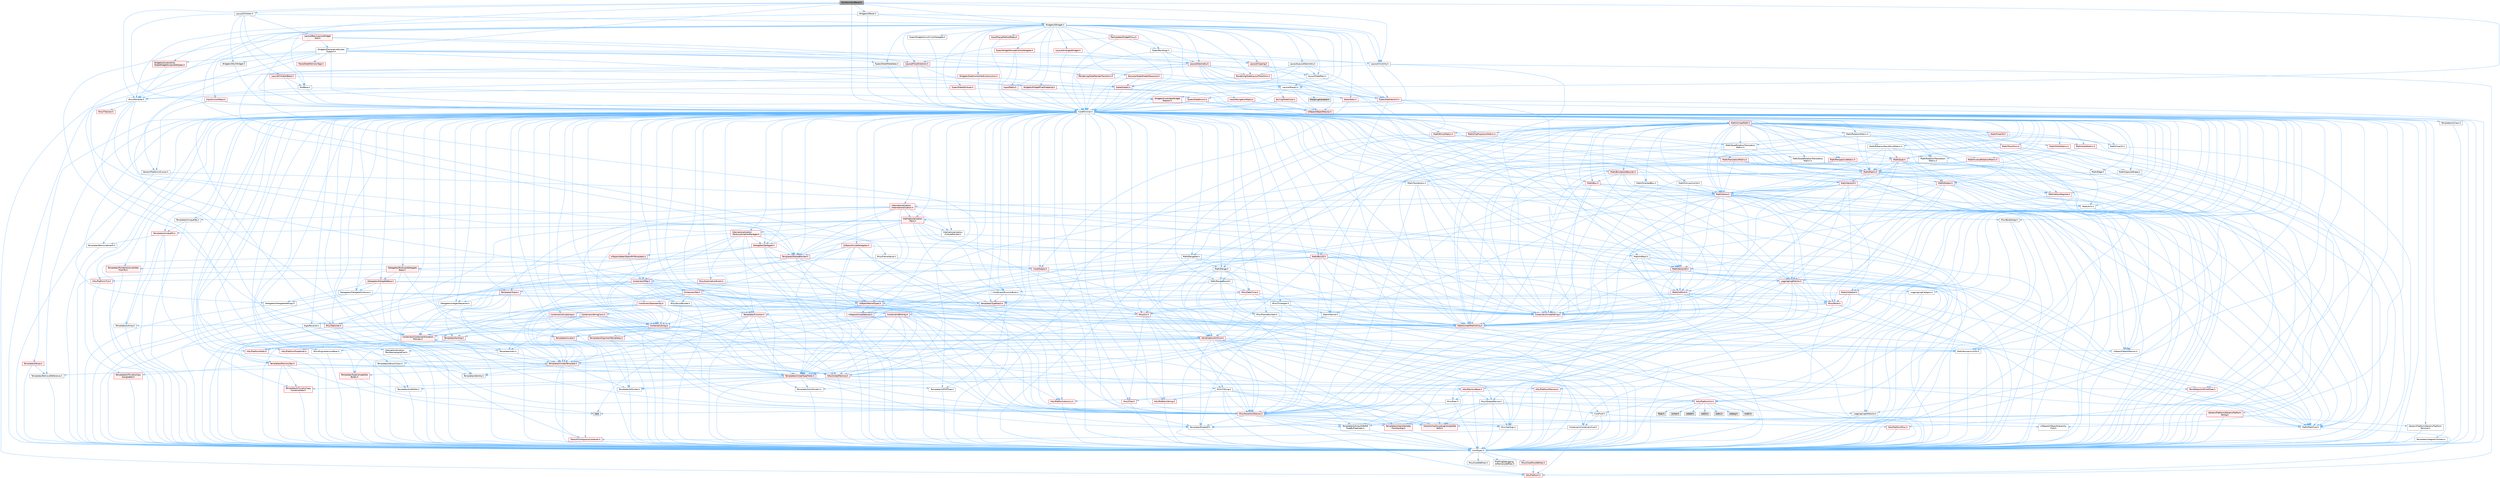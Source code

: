 digraph "SUniformGridPanel.h"
{
 // INTERACTIVE_SVG=YES
 // LATEX_PDF_SIZE
  bgcolor="transparent";
  edge [fontname=Helvetica,fontsize=10,labelfontname=Helvetica,labelfontsize=10];
  node [fontname=Helvetica,fontsize=10,shape=box,height=0.2,width=0.4];
  Node1 [id="Node000001",label="SUniformGridPanel.h",height=0.2,width=0.4,color="gray40", fillcolor="grey60", style="filled", fontcolor="black",tooltip=" "];
  Node1 -> Node2 [id="edge1_Node000001_Node000002",color="steelblue1",style="solid",tooltip=" "];
  Node2 [id="Node000002",label="CoreMinimal.h",height=0.2,width=0.4,color="grey40", fillcolor="white", style="filled",URL="$d7/d67/CoreMinimal_8h.html",tooltip=" "];
  Node2 -> Node3 [id="edge2_Node000002_Node000003",color="steelblue1",style="solid",tooltip=" "];
  Node3 [id="Node000003",label="CoreTypes.h",height=0.2,width=0.4,color="grey40", fillcolor="white", style="filled",URL="$dc/dec/CoreTypes_8h.html",tooltip=" "];
  Node3 -> Node4 [id="edge3_Node000003_Node000004",color="steelblue1",style="solid",tooltip=" "];
  Node4 [id="Node000004",label="HAL/Platform.h",height=0.2,width=0.4,color="red", fillcolor="#FFF0F0", style="filled",URL="$d9/dd0/Platform_8h.html",tooltip=" "];
  Node3 -> Node14 [id="edge4_Node000003_Node000014",color="steelblue1",style="solid",tooltip=" "];
  Node14 [id="Node000014",label="ProfilingDebugging\l/UMemoryDefines.h",height=0.2,width=0.4,color="grey40", fillcolor="white", style="filled",URL="$d2/da2/UMemoryDefines_8h.html",tooltip=" "];
  Node3 -> Node15 [id="edge5_Node000003_Node000015",color="steelblue1",style="solid",tooltip=" "];
  Node15 [id="Node000015",label="Misc/CoreMiscDefines.h",height=0.2,width=0.4,color="red", fillcolor="#FFF0F0", style="filled",URL="$da/d38/CoreMiscDefines_8h.html",tooltip=" "];
  Node15 -> Node4 [id="edge6_Node000015_Node000004",color="steelblue1",style="solid",tooltip=" "];
  Node3 -> Node16 [id="edge7_Node000003_Node000016",color="steelblue1",style="solid",tooltip=" "];
  Node16 [id="Node000016",label="Misc/CoreDefines.h",height=0.2,width=0.4,color="grey40", fillcolor="white", style="filled",URL="$d3/dd2/CoreDefines_8h.html",tooltip=" "];
  Node2 -> Node17 [id="edge8_Node000002_Node000017",color="steelblue1",style="solid",tooltip=" "];
  Node17 [id="Node000017",label="CoreFwd.h",height=0.2,width=0.4,color="grey40", fillcolor="white", style="filled",URL="$d1/d1e/CoreFwd_8h.html",tooltip=" "];
  Node17 -> Node3 [id="edge9_Node000017_Node000003",color="steelblue1",style="solid",tooltip=" "];
  Node17 -> Node18 [id="edge10_Node000017_Node000018",color="steelblue1",style="solid",tooltip=" "];
  Node18 [id="Node000018",label="Containers/ContainersFwd.h",height=0.2,width=0.4,color="grey40", fillcolor="white", style="filled",URL="$d4/d0a/ContainersFwd_8h.html",tooltip=" "];
  Node18 -> Node4 [id="edge11_Node000018_Node000004",color="steelblue1",style="solid",tooltip=" "];
  Node18 -> Node3 [id="edge12_Node000018_Node000003",color="steelblue1",style="solid",tooltip=" "];
  Node18 -> Node19 [id="edge13_Node000018_Node000019",color="steelblue1",style="solid",tooltip=" "];
  Node19 [id="Node000019",label="Traits/IsContiguousContainer.h",height=0.2,width=0.4,color="red", fillcolor="#FFF0F0", style="filled",URL="$d5/d3c/IsContiguousContainer_8h.html",tooltip=" "];
  Node19 -> Node3 [id="edge14_Node000019_Node000003",color="steelblue1",style="solid",tooltip=" "];
  Node17 -> Node22 [id="edge15_Node000017_Node000022",color="steelblue1",style="solid",tooltip=" "];
  Node22 [id="Node000022",label="Math/MathFwd.h",height=0.2,width=0.4,color="grey40", fillcolor="white", style="filled",URL="$d2/d10/MathFwd_8h.html",tooltip=" "];
  Node22 -> Node4 [id="edge16_Node000022_Node000004",color="steelblue1",style="solid",tooltip=" "];
  Node17 -> Node23 [id="edge17_Node000017_Node000023",color="steelblue1",style="solid",tooltip=" "];
  Node23 [id="Node000023",label="UObject/UObjectHierarchy\lFwd.h",height=0.2,width=0.4,color="grey40", fillcolor="white", style="filled",URL="$d3/d13/UObjectHierarchyFwd_8h.html",tooltip=" "];
  Node2 -> Node23 [id="edge18_Node000002_Node000023",color="steelblue1",style="solid",tooltip=" "];
  Node2 -> Node18 [id="edge19_Node000002_Node000018",color="steelblue1",style="solid",tooltip=" "];
  Node2 -> Node24 [id="edge20_Node000002_Node000024",color="steelblue1",style="solid",tooltip=" "];
  Node24 [id="Node000024",label="Misc/VarArgs.h",height=0.2,width=0.4,color="grey40", fillcolor="white", style="filled",URL="$d5/d6f/VarArgs_8h.html",tooltip=" "];
  Node24 -> Node3 [id="edge21_Node000024_Node000003",color="steelblue1",style="solid",tooltip=" "];
  Node2 -> Node25 [id="edge22_Node000002_Node000025",color="steelblue1",style="solid",tooltip=" "];
  Node25 [id="Node000025",label="Logging/LogVerbosity.h",height=0.2,width=0.4,color="grey40", fillcolor="white", style="filled",URL="$d2/d8f/LogVerbosity_8h.html",tooltip=" "];
  Node25 -> Node3 [id="edge23_Node000025_Node000003",color="steelblue1",style="solid",tooltip=" "];
  Node2 -> Node26 [id="edge24_Node000002_Node000026",color="steelblue1",style="solid",tooltip=" "];
  Node26 [id="Node000026",label="Misc/OutputDevice.h",height=0.2,width=0.4,color="grey40", fillcolor="white", style="filled",URL="$d7/d32/OutputDevice_8h.html",tooltip=" "];
  Node26 -> Node17 [id="edge25_Node000026_Node000017",color="steelblue1",style="solid",tooltip=" "];
  Node26 -> Node3 [id="edge26_Node000026_Node000003",color="steelblue1",style="solid",tooltip=" "];
  Node26 -> Node25 [id="edge27_Node000026_Node000025",color="steelblue1",style="solid",tooltip=" "];
  Node26 -> Node24 [id="edge28_Node000026_Node000024",color="steelblue1",style="solid",tooltip=" "];
  Node26 -> Node27 [id="edge29_Node000026_Node000027",color="steelblue1",style="solid",tooltip=" "];
  Node27 [id="Node000027",label="Templates/IsArrayOrRefOf\lTypeByPredicate.h",height=0.2,width=0.4,color="grey40", fillcolor="white", style="filled",URL="$d6/da1/IsArrayOrRefOfTypeByPredicate_8h.html",tooltip=" "];
  Node27 -> Node3 [id="edge30_Node000027_Node000003",color="steelblue1",style="solid",tooltip=" "];
  Node26 -> Node28 [id="edge31_Node000026_Node000028",color="steelblue1",style="solid",tooltip=" "];
  Node28 [id="Node000028",label="Templates/IsValidVariadic\lFunctionArg.h",height=0.2,width=0.4,color="red", fillcolor="#FFF0F0", style="filled",URL="$d0/dc8/IsValidVariadicFunctionArg_8h.html",tooltip=" "];
  Node28 -> Node3 [id="edge32_Node000028_Node000003",color="steelblue1",style="solid",tooltip=" "];
  Node26 -> Node30 [id="edge33_Node000026_Node000030",color="steelblue1",style="solid",tooltip=" "];
  Node30 [id="Node000030",label="Traits/IsCharEncodingCompatible\lWith.h",height=0.2,width=0.4,color="red", fillcolor="#FFF0F0", style="filled",URL="$df/dd1/IsCharEncodingCompatibleWith_8h.html",tooltip=" "];
  Node2 -> Node32 [id="edge34_Node000002_Node000032",color="steelblue1",style="solid",tooltip=" "];
  Node32 [id="Node000032",label="HAL/PlatformCrt.h",height=0.2,width=0.4,color="red", fillcolor="#FFF0F0", style="filled",URL="$d8/d75/PlatformCrt_8h.html",tooltip=" "];
  Node32 -> Node33 [id="edge35_Node000032_Node000033",color="steelblue1",style="solid",tooltip=" "];
  Node33 [id="Node000033",label="new",height=0.2,width=0.4,color="grey60", fillcolor="#E0E0E0", style="filled",tooltip=" "];
  Node32 -> Node34 [id="edge36_Node000032_Node000034",color="steelblue1",style="solid",tooltip=" "];
  Node34 [id="Node000034",label="wchar.h",height=0.2,width=0.4,color="grey60", fillcolor="#E0E0E0", style="filled",tooltip=" "];
  Node32 -> Node35 [id="edge37_Node000032_Node000035",color="steelblue1",style="solid",tooltip=" "];
  Node35 [id="Node000035",label="stddef.h",height=0.2,width=0.4,color="grey60", fillcolor="#E0E0E0", style="filled",tooltip=" "];
  Node32 -> Node36 [id="edge38_Node000032_Node000036",color="steelblue1",style="solid",tooltip=" "];
  Node36 [id="Node000036",label="stdlib.h",height=0.2,width=0.4,color="grey60", fillcolor="#E0E0E0", style="filled",tooltip=" "];
  Node32 -> Node37 [id="edge39_Node000032_Node000037",color="steelblue1",style="solid",tooltip=" "];
  Node37 [id="Node000037",label="stdio.h",height=0.2,width=0.4,color="grey60", fillcolor="#E0E0E0", style="filled",tooltip=" "];
  Node32 -> Node38 [id="edge40_Node000032_Node000038",color="steelblue1",style="solid",tooltip=" "];
  Node38 [id="Node000038",label="stdarg.h",height=0.2,width=0.4,color="grey60", fillcolor="#E0E0E0", style="filled",tooltip=" "];
  Node32 -> Node39 [id="edge41_Node000032_Node000039",color="steelblue1",style="solid",tooltip=" "];
  Node39 [id="Node000039",label="math.h",height=0.2,width=0.4,color="grey60", fillcolor="#E0E0E0", style="filled",tooltip=" "];
  Node32 -> Node40 [id="edge42_Node000032_Node000040",color="steelblue1",style="solid",tooltip=" "];
  Node40 [id="Node000040",label="float.h",height=0.2,width=0.4,color="grey60", fillcolor="#E0E0E0", style="filled",tooltip=" "];
  Node2 -> Node42 [id="edge43_Node000002_Node000042",color="steelblue1",style="solid",tooltip=" "];
  Node42 [id="Node000042",label="HAL/PlatformMisc.h",height=0.2,width=0.4,color="red", fillcolor="#FFF0F0", style="filled",URL="$d0/df5/PlatformMisc_8h.html",tooltip=" "];
  Node42 -> Node3 [id="edge44_Node000042_Node000003",color="steelblue1",style="solid",tooltip=" "];
  Node2 -> Node61 [id="edge45_Node000002_Node000061",color="steelblue1",style="solid",tooltip=" "];
  Node61 [id="Node000061",label="Misc/AssertionMacros.h",height=0.2,width=0.4,color="red", fillcolor="#FFF0F0", style="filled",URL="$d0/dfa/AssertionMacros_8h.html",tooltip=" "];
  Node61 -> Node3 [id="edge46_Node000061_Node000003",color="steelblue1",style="solid",tooltip=" "];
  Node61 -> Node4 [id="edge47_Node000061_Node000004",color="steelblue1",style="solid",tooltip=" "];
  Node61 -> Node42 [id="edge48_Node000061_Node000042",color="steelblue1",style="solid",tooltip=" "];
  Node61 -> Node62 [id="edge49_Node000061_Node000062",color="steelblue1",style="solid",tooltip=" "];
  Node62 [id="Node000062",label="Templates/EnableIf.h",height=0.2,width=0.4,color="grey40", fillcolor="white", style="filled",URL="$d7/d60/EnableIf_8h.html",tooltip=" "];
  Node62 -> Node3 [id="edge50_Node000062_Node000003",color="steelblue1",style="solid",tooltip=" "];
  Node61 -> Node27 [id="edge51_Node000061_Node000027",color="steelblue1",style="solid",tooltip=" "];
  Node61 -> Node28 [id="edge52_Node000061_Node000028",color="steelblue1",style="solid",tooltip=" "];
  Node61 -> Node30 [id="edge53_Node000061_Node000030",color="steelblue1",style="solid",tooltip=" "];
  Node61 -> Node24 [id="edge54_Node000061_Node000024",color="steelblue1",style="solid",tooltip=" "];
  Node2 -> Node70 [id="edge55_Node000002_Node000070",color="steelblue1",style="solid",tooltip=" "];
  Node70 [id="Node000070",label="Templates/IsPointer.h",height=0.2,width=0.4,color="grey40", fillcolor="white", style="filled",URL="$d7/d05/IsPointer_8h.html",tooltip=" "];
  Node70 -> Node3 [id="edge56_Node000070_Node000003",color="steelblue1",style="solid",tooltip=" "];
  Node2 -> Node71 [id="edge57_Node000002_Node000071",color="steelblue1",style="solid",tooltip=" "];
  Node71 [id="Node000071",label="HAL/PlatformMemory.h",height=0.2,width=0.4,color="red", fillcolor="#FFF0F0", style="filled",URL="$de/d68/PlatformMemory_8h.html",tooltip=" "];
  Node71 -> Node3 [id="edge58_Node000071_Node000003",color="steelblue1",style="solid",tooltip=" "];
  Node2 -> Node54 [id="edge59_Node000002_Node000054",color="steelblue1",style="solid",tooltip=" "];
  Node54 [id="Node000054",label="HAL/PlatformAtomics.h",height=0.2,width=0.4,color="red", fillcolor="#FFF0F0", style="filled",URL="$d3/d36/PlatformAtomics_8h.html",tooltip=" "];
  Node54 -> Node3 [id="edge60_Node000054_Node000003",color="steelblue1",style="solid",tooltip=" "];
  Node2 -> Node76 [id="edge61_Node000002_Node000076",color="steelblue1",style="solid",tooltip=" "];
  Node76 [id="Node000076",label="Misc/Exec.h",height=0.2,width=0.4,color="grey40", fillcolor="white", style="filled",URL="$de/ddb/Exec_8h.html",tooltip=" "];
  Node76 -> Node3 [id="edge62_Node000076_Node000003",color="steelblue1",style="solid",tooltip=" "];
  Node76 -> Node61 [id="edge63_Node000076_Node000061",color="steelblue1",style="solid",tooltip=" "];
  Node2 -> Node77 [id="edge64_Node000002_Node000077",color="steelblue1",style="solid",tooltip=" "];
  Node77 [id="Node000077",label="HAL/MemoryBase.h",height=0.2,width=0.4,color="red", fillcolor="#FFF0F0", style="filled",URL="$d6/d9f/MemoryBase_8h.html",tooltip=" "];
  Node77 -> Node3 [id="edge65_Node000077_Node000003",color="steelblue1",style="solid",tooltip=" "];
  Node77 -> Node54 [id="edge66_Node000077_Node000054",color="steelblue1",style="solid",tooltip=" "];
  Node77 -> Node32 [id="edge67_Node000077_Node000032",color="steelblue1",style="solid",tooltip=" "];
  Node77 -> Node76 [id="edge68_Node000077_Node000076",color="steelblue1",style="solid",tooltip=" "];
  Node77 -> Node26 [id="edge69_Node000077_Node000026",color="steelblue1",style="solid",tooltip=" "];
  Node2 -> Node87 [id="edge70_Node000002_Node000087",color="steelblue1",style="solid",tooltip=" "];
  Node87 [id="Node000087",label="HAL/UnrealMemory.h",height=0.2,width=0.4,color="red", fillcolor="#FFF0F0", style="filled",URL="$d9/d96/UnrealMemory_8h.html",tooltip=" "];
  Node87 -> Node3 [id="edge71_Node000087_Node000003",color="steelblue1",style="solid",tooltip=" "];
  Node87 -> Node77 [id="edge72_Node000087_Node000077",color="steelblue1",style="solid",tooltip=" "];
  Node87 -> Node71 [id="edge73_Node000087_Node000071",color="steelblue1",style="solid",tooltip=" "];
  Node87 -> Node70 [id="edge74_Node000087_Node000070",color="steelblue1",style="solid",tooltip=" "];
  Node2 -> Node89 [id="edge75_Node000002_Node000089",color="steelblue1",style="solid",tooltip=" "];
  Node89 [id="Node000089",label="Templates/IsArithmetic.h",height=0.2,width=0.4,color="grey40", fillcolor="white", style="filled",URL="$d2/d5d/IsArithmetic_8h.html",tooltip=" "];
  Node89 -> Node3 [id="edge76_Node000089_Node000003",color="steelblue1",style="solid",tooltip=" "];
  Node2 -> Node83 [id="edge77_Node000002_Node000083",color="steelblue1",style="solid",tooltip=" "];
  Node83 [id="Node000083",label="Templates/AndOrNot.h",height=0.2,width=0.4,color="grey40", fillcolor="white", style="filled",URL="$db/d0a/AndOrNot_8h.html",tooltip=" "];
  Node83 -> Node3 [id="edge78_Node000083_Node000003",color="steelblue1",style="solid",tooltip=" "];
  Node2 -> Node90 [id="edge79_Node000002_Node000090",color="steelblue1",style="solid",tooltip=" "];
  Node90 [id="Node000090",label="Templates/IsPODType.h",height=0.2,width=0.4,color="grey40", fillcolor="white", style="filled",URL="$d7/db1/IsPODType_8h.html",tooltip=" "];
  Node90 -> Node3 [id="edge80_Node000090_Node000003",color="steelblue1",style="solid",tooltip=" "];
  Node2 -> Node91 [id="edge81_Node000002_Node000091",color="steelblue1",style="solid",tooltip=" "];
  Node91 [id="Node000091",label="Templates/IsUECoreType.h",height=0.2,width=0.4,color="red", fillcolor="#FFF0F0", style="filled",URL="$d1/db8/IsUECoreType_8h.html",tooltip=" "];
  Node91 -> Node3 [id="edge82_Node000091_Node000003",color="steelblue1",style="solid",tooltip=" "];
  Node2 -> Node84 [id="edge83_Node000002_Node000084",color="steelblue1",style="solid",tooltip=" "];
  Node84 [id="Node000084",label="Templates/IsTriviallyCopy\lConstructible.h",height=0.2,width=0.4,color="red", fillcolor="#FFF0F0", style="filled",URL="$d3/d78/IsTriviallyCopyConstructible_8h.html",tooltip=" "];
  Node84 -> Node3 [id="edge84_Node000084_Node000003",color="steelblue1",style="solid",tooltip=" "];
  Node2 -> Node92 [id="edge85_Node000002_Node000092",color="steelblue1",style="solid",tooltip=" "];
  Node92 [id="Node000092",label="Templates/UnrealTypeTraits.h",height=0.2,width=0.4,color="red", fillcolor="#FFF0F0", style="filled",URL="$d2/d2d/UnrealTypeTraits_8h.html",tooltip=" "];
  Node92 -> Node3 [id="edge86_Node000092_Node000003",color="steelblue1",style="solid",tooltip=" "];
  Node92 -> Node70 [id="edge87_Node000092_Node000070",color="steelblue1",style="solid",tooltip=" "];
  Node92 -> Node61 [id="edge88_Node000092_Node000061",color="steelblue1",style="solid",tooltip=" "];
  Node92 -> Node83 [id="edge89_Node000092_Node000083",color="steelblue1",style="solid",tooltip=" "];
  Node92 -> Node62 [id="edge90_Node000092_Node000062",color="steelblue1",style="solid",tooltip=" "];
  Node92 -> Node89 [id="edge91_Node000092_Node000089",color="steelblue1",style="solid",tooltip=" "];
  Node92 -> Node90 [id="edge92_Node000092_Node000090",color="steelblue1",style="solid",tooltip=" "];
  Node92 -> Node91 [id="edge93_Node000092_Node000091",color="steelblue1",style="solid",tooltip=" "];
  Node92 -> Node84 [id="edge94_Node000092_Node000084",color="steelblue1",style="solid",tooltip=" "];
  Node2 -> Node62 [id="edge95_Node000002_Node000062",color="steelblue1",style="solid",tooltip=" "];
  Node2 -> Node94 [id="edge96_Node000002_Node000094",color="steelblue1",style="solid",tooltip=" "];
  Node94 [id="Node000094",label="Templates/RemoveReference.h",height=0.2,width=0.4,color="grey40", fillcolor="white", style="filled",URL="$da/dbe/RemoveReference_8h.html",tooltip=" "];
  Node94 -> Node3 [id="edge97_Node000094_Node000003",color="steelblue1",style="solid",tooltip=" "];
  Node2 -> Node95 [id="edge98_Node000002_Node000095",color="steelblue1",style="solid",tooltip=" "];
  Node95 [id="Node000095",label="Templates/IntegralConstant.h",height=0.2,width=0.4,color="grey40", fillcolor="white", style="filled",URL="$db/d1b/IntegralConstant_8h.html",tooltip=" "];
  Node95 -> Node3 [id="edge99_Node000095_Node000003",color="steelblue1",style="solid",tooltip=" "];
  Node2 -> Node96 [id="edge100_Node000002_Node000096",color="steelblue1",style="solid",tooltip=" "];
  Node96 [id="Node000096",label="Templates/IsClass.h",height=0.2,width=0.4,color="grey40", fillcolor="white", style="filled",URL="$db/dcb/IsClass_8h.html",tooltip=" "];
  Node96 -> Node3 [id="edge101_Node000096_Node000003",color="steelblue1",style="solid",tooltip=" "];
  Node2 -> Node97 [id="edge102_Node000002_Node000097",color="steelblue1",style="solid",tooltip=" "];
  Node97 [id="Node000097",label="Templates/TypeCompatible\lBytes.h",height=0.2,width=0.4,color="red", fillcolor="#FFF0F0", style="filled",URL="$df/d0a/TypeCompatibleBytes_8h.html",tooltip=" "];
  Node97 -> Node3 [id="edge103_Node000097_Node000003",color="steelblue1",style="solid",tooltip=" "];
  Node97 -> Node33 [id="edge104_Node000097_Node000033",color="steelblue1",style="solid",tooltip=" "];
  Node2 -> Node19 [id="edge105_Node000002_Node000019",color="steelblue1",style="solid",tooltip=" "];
  Node2 -> Node98 [id="edge106_Node000002_Node000098",color="steelblue1",style="solid",tooltip=" "];
  Node98 [id="Node000098",label="Templates/UnrealTemplate.h",height=0.2,width=0.4,color="red", fillcolor="#FFF0F0", style="filled",URL="$d4/d24/UnrealTemplate_8h.html",tooltip=" "];
  Node98 -> Node3 [id="edge107_Node000098_Node000003",color="steelblue1",style="solid",tooltip=" "];
  Node98 -> Node70 [id="edge108_Node000098_Node000070",color="steelblue1",style="solid",tooltip=" "];
  Node98 -> Node87 [id="edge109_Node000098_Node000087",color="steelblue1",style="solid",tooltip=" "];
  Node98 -> Node92 [id="edge110_Node000098_Node000092",color="steelblue1",style="solid",tooltip=" "];
  Node98 -> Node94 [id="edge111_Node000098_Node000094",color="steelblue1",style="solid",tooltip=" "];
  Node98 -> Node97 [id="edge112_Node000098_Node000097",color="steelblue1",style="solid",tooltip=" "];
  Node98 -> Node65 [id="edge113_Node000098_Node000065",color="steelblue1",style="solid",tooltip=" "];
  Node65 [id="Node000065",label="Templates/Identity.h",height=0.2,width=0.4,color="grey40", fillcolor="white", style="filled",URL="$d0/dd5/Identity_8h.html",tooltip=" "];
  Node98 -> Node19 [id="edge114_Node000098_Node000019",color="steelblue1",style="solid",tooltip=" "];
  Node2 -> Node47 [id="edge115_Node000002_Node000047",color="steelblue1",style="solid",tooltip=" "];
  Node47 [id="Node000047",label="Math/NumericLimits.h",height=0.2,width=0.4,color="grey40", fillcolor="white", style="filled",URL="$df/d1b/NumericLimits_8h.html",tooltip=" "];
  Node47 -> Node3 [id="edge116_Node000047_Node000003",color="steelblue1",style="solid",tooltip=" "];
  Node2 -> Node102 [id="edge117_Node000002_Node000102",color="steelblue1",style="solid",tooltip=" "];
  Node102 [id="Node000102",label="HAL/PlatformMath.h",height=0.2,width=0.4,color="red", fillcolor="#FFF0F0", style="filled",URL="$dc/d53/PlatformMath_8h.html",tooltip=" "];
  Node102 -> Node3 [id="edge118_Node000102_Node000003",color="steelblue1",style="solid",tooltip=" "];
  Node2 -> Node85 [id="edge119_Node000002_Node000085",color="steelblue1",style="solid",tooltip=" "];
  Node85 [id="Node000085",label="Templates/IsTriviallyCopy\lAssignable.h",height=0.2,width=0.4,color="red", fillcolor="#FFF0F0", style="filled",URL="$d2/df2/IsTriviallyCopyAssignable_8h.html",tooltip=" "];
  Node85 -> Node3 [id="edge120_Node000085_Node000003",color="steelblue1",style="solid",tooltip=" "];
  Node2 -> Node110 [id="edge121_Node000002_Node000110",color="steelblue1",style="solid",tooltip=" "];
  Node110 [id="Node000110",label="Templates/MemoryOps.h",height=0.2,width=0.4,color="red", fillcolor="#FFF0F0", style="filled",URL="$db/dea/MemoryOps_8h.html",tooltip=" "];
  Node110 -> Node3 [id="edge122_Node000110_Node000003",color="steelblue1",style="solid",tooltip=" "];
  Node110 -> Node87 [id="edge123_Node000110_Node000087",color="steelblue1",style="solid",tooltip=" "];
  Node110 -> Node85 [id="edge124_Node000110_Node000085",color="steelblue1",style="solid",tooltip=" "];
  Node110 -> Node84 [id="edge125_Node000110_Node000084",color="steelblue1",style="solid",tooltip=" "];
  Node110 -> Node92 [id="edge126_Node000110_Node000092",color="steelblue1",style="solid",tooltip=" "];
  Node110 -> Node33 [id="edge127_Node000110_Node000033",color="steelblue1",style="solid",tooltip=" "];
  Node2 -> Node111 [id="edge128_Node000002_Node000111",color="steelblue1",style="solid",tooltip=" "];
  Node111 [id="Node000111",label="Containers/ContainerAllocation\lPolicies.h",height=0.2,width=0.4,color="red", fillcolor="#FFF0F0", style="filled",URL="$d7/dff/ContainerAllocationPolicies_8h.html",tooltip=" "];
  Node111 -> Node3 [id="edge129_Node000111_Node000003",color="steelblue1",style="solid",tooltip=" "];
  Node111 -> Node111 [id="edge130_Node000111_Node000111",color="steelblue1",style="solid",tooltip=" "];
  Node111 -> Node102 [id="edge131_Node000111_Node000102",color="steelblue1",style="solid",tooltip=" "];
  Node111 -> Node87 [id="edge132_Node000111_Node000087",color="steelblue1",style="solid",tooltip=" "];
  Node111 -> Node47 [id="edge133_Node000111_Node000047",color="steelblue1",style="solid",tooltip=" "];
  Node111 -> Node61 [id="edge134_Node000111_Node000061",color="steelblue1",style="solid",tooltip=" "];
  Node111 -> Node110 [id="edge135_Node000111_Node000110",color="steelblue1",style="solid",tooltip=" "];
  Node111 -> Node97 [id="edge136_Node000111_Node000097",color="steelblue1",style="solid",tooltip=" "];
  Node2 -> Node114 [id="edge137_Node000002_Node000114",color="steelblue1",style="solid",tooltip=" "];
  Node114 [id="Node000114",label="Templates/IsEnumClass.h",height=0.2,width=0.4,color="grey40", fillcolor="white", style="filled",URL="$d7/d15/IsEnumClass_8h.html",tooltip=" "];
  Node114 -> Node3 [id="edge138_Node000114_Node000003",color="steelblue1",style="solid",tooltip=" "];
  Node114 -> Node83 [id="edge139_Node000114_Node000083",color="steelblue1",style="solid",tooltip=" "];
  Node2 -> Node115 [id="edge140_Node000002_Node000115",color="steelblue1",style="solid",tooltip=" "];
  Node115 [id="Node000115",label="HAL/PlatformProperties.h",height=0.2,width=0.4,color="red", fillcolor="#FFF0F0", style="filled",URL="$d9/db0/PlatformProperties_8h.html",tooltip=" "];
  Node115 -> Node3 [id="edge141_Node000115_Node000003",color="steelblue1",style="solid",tooltip=" "];
  Node2 -> Node118 [id="edge142_Node000002_Node000118",color="steelblue1",style="solid",tooltip=" "];
  Node118 [id="Node000118",label="Misc/EngineVersionBase.h",height=0.2,width=0.4,color="grey40", fillcolor="white", style="filled",URL="$d5/d2b/EngineVersionBase_8h.html",tooltip=" "];
  Node118 -> Node3 [id="edge143_Node000118_Node000003",color="steelblue1",style="solid",tooltip=" "];
  Node2 -> Node119 [id="edge144_Node000002_Node000119",color="steelblue1",style="solid",tooltip=" "];
  Node119 [id="Node000119",label="Internationalization\l/TextNamespaceFwd.h",height=0.2,width=0.4,color="grey40", fillcolor="white", style="filled",URL="$d8/d97/TextNamespaceFwd_8h.html",tooltip=" "];
  Node119 -> Node3 [id="edge145_Node000119_Node000003",color="steelblue1",style="solid",tooltip=" "];
  Node2 -> Node120 [id="edge146_Node000002_Node000120",color="steelblue1",style="solid",tooltip=" "];
  Node120 [id="Node000120",label="Serialization/Archive.h",height=0.2,width=0.4,color="red", fillcolor="#FFF0F0", style="filled",URL="$d7/d3b/Archive_8h.html",tooltip=" "];
  Node120 -> Node17 [id="edge147_Node000120_Node000017",color="steelblue1",style="solid",tooltip=" "];
  Node120 -> Node3 [id="edge148_Node000120_Node000003",color="steelblue1",style="solid",tooltip=" "];
  Node120 -> Node115 [id="edge149_Node000120_Node000115",color="steelblue1",style="solid",tooltip=" "];
  Node120 -> Node119 [id="edge150_Node000120_Node000119",color="steelblue1",style="solid",tooltip=" "];
  Node120 -> Node22 [id="edge151_Node000120_Node000022",color="steelblue1",style="solid",tooltip=" "];
  Node120 -> Node61 [id="edge152_Node000120_Node000061",color="steelblue1",style="solid",tooltip=" "];
  Node120 -> Node118 [id="edge153_Node000120_Node000118",color="steelblue1",style="solid",tooltip=" "];
  Node120 -> Node24 [id="edge154_Node000120_Node000024",color="steelblue1",style="solid",tooltip=" "];
  Node120 -> Node62 [id="edge155_Node000120_Node000062",color="steelblue1",style="solid",tooltip=" "];
  Node120 -> Node27 [id="edge156_Node000120_Node000027",color="steelblue1",style="solid",tooltip=" "];
  Node120 -> Node114 [id="edge157_Node000120_Node000114",color="steelblue1",style="solid",tooltip=" "];
  Node120 -> Node28 [id="edge158_Node000120_Node000028",color="steelblue1",style="solid",tooltip=" "];
  Node120 -> Node98 [id="edge159_Node000120_Node000098",color="steelblue1",style="solid",tooltip=" "];
  Node120 -> Node30 [id="edge160_Node000120_Node000030",color="steelblue1",style="solid",tooltip=" "];
  Node120 -> Node123 [id="edge161_Node000120_Node000123",color="steelblue1",style="solid",tooltip=" "];
  Node123 [id="Node000123",label="UObject/ObjectVersion.h",height=0.2,width=0.4,color="grey40", fillcolor="white", style="filled",URL="$da/d63/ObjectVersion_8h.html",tooltip=" "];
  Node123 -> Node3 [id="edge162_Node000123_Node000003",color="steelblue1",style="solid",tooltip=" "];
  Node2 -> Node124 [id="edge163_Node000002_Node000124",color="steelblue1",style="solid",tooltip=" "];
  Node124 [id="Node000124",label="Templates/Less.h",height=0.2,width=0.4,color="grey40", fillcolor="white", style="filled",URL="$de/dc8/Less_8h.html",tooltip=" "];
  Node124 -> Node3 [id="edge164_Node000124_Node000003",color="steelblue1",style="solid",tooltip=" "];
  Node124 -> Node98 [id="edge165_Node000124_Node000098",color="steelblue1",style="solid",tooltip=" "];
  Node2 -> Node125 [id="edge166_Node000002_Node000125",color="steelblue1",style="solid",tooltip=" "];
  Node125 [id="Node000125",label="Templates/Sorting.h",height=0.2,width=0.4,color="red", fillcolor="#FFF0F0", style="filled",URL="$d3/d9e/Sorting_8h.html",tooltip=" "];
  Node125 -> Node3 [id="edge167_Node000125_Node000003",color="steelblue1",style="solid",tooltip=" "];
  Node125 -> Node102 [id="edge168_Node000125_Node000102",color="steelblue1",style="solid",tooltip=" "];
  Node125 -> Node124 [id="edge169_Node000125_Node000124",color="steelblue1",style="solid",tooltip=" "];
  Node2 -> Node136 [id="edge170_Node000002_Node000136",color="steelblue1",style="solid",tooltip=" "];
  Node136 [id="Node000136",label="Misc/Char.h",height=0.2,width=0.4,color="red", fillcolor="#FFF0F0", style="filled",URL="$d0/d58/Char_8h.html",tooltip=" "];
  Node136 -> Node3 [id="edge171_Node000136_Node000003",color="steelblue1",style="solid",tooltip=" "];
  Node2 -> Node139 [id="edge172_Node000002_Node000139",color="steelblue1",style="solid",tooltip=" "];
  Node139 [id="Node000139",label="GenericPlatform/GenericPlatform\lStricmp.h",height=0.2,width=0.4,color="grey40", fillcolor="white", style="filled",URL="$d2/d86/GenericPlatformStricmp_8h.html",tooltip=" "];
  Node139 -> Node3 [id="edge173_Node000139_Node000003",color="steelblue1",style="solid",tooltip=" "];
  Node2 -> Node140 [id="edge174_Node000002_Node000140",color="steelblue1",style="solid",tooltip=" "];
  Node140 [id="Node000140",label="GenericPlatform/GenericPlatform\lString.h",height=0.2,width=0.4,color="red", fillcolor="#FFF0F0", style="filled",URL="$dd/d20/GenericPlatformString_8h.html",tooltip=" "];
  Node140 -> Node3 [id="edge175_Node000140_Node000003",color="steelblue1",style="solid",tooltip=" "];
  Node140 -> Node139 [id="edge176_Node000140_Node000139",color="steelblue1",style="solid",tooltip=" "];
  Node140 -> Node62 [id="edge177_Node000140_Node000062",color="steelblue1",style="solid",tooltip=" "];
  Node140 -> Node30 [id="edge178_Node000140_Node000030",color="steelblue1",style="solid",tooltip=" "];
  Node2 -> Node73 [id="edge179_Node000002_Node000073",color="steelblue1",style="solid",tooltip=" "];
  Node73 [id="Node000073",label="HAL/PlatformString.h",height=0.2,width=0.4,color="red", fillcolor="#FFF0F0", style="filled",URL="$db/db5/PlatformString_8h.html",tooltip=" "];
  Node73 -> Node3 [id="edge180_Node000073_Node000003",color="steelblue1",style="solid",tooltip=" "];
  Node2 -> Node143 [id="edge181_Node000002_Node000143",color="steelblue1",style="solid",tooltip=" "];
  Node143 [id="Node000143",label="Misc/CString.h",height=0.2,width=0.4,color="grey40", fillcolor="white", style="filled",URL="$d2/d49/CString_8h.html",tooltip=" "];
  Node143 -> Node3 [id="edge182_Node000143_Node000003",color="steelblue1",style="solid",tooltip=" "];
  Node143 -> Node32 [id="edge183_Node000143_Node000032",color="steelblue1",style="solid",tooltip=" "];
  Node143 -> Node73 [id="edge184_Node000143_Node000073",color="steelblue1",style="solid",tooltip=" "];
  Node143 -> Node61 [id="edge185_Node000143_Node000061",color="steelblue1",style="solid",tooltip=" "];
  Node143 -> Node136 [id="edge186_Node000143_Node000136",color="steelblue1",style="solid",tooltip=" "];
  Node143 -> Node24 [id="edge187_Node000143_Node000024",color="steelblue1",style="solid",tooltip=" "];
  Node143 -> Node27 [id="edge188_Node000143_Node000027",color="steelblue1",style="solid",tooltip=" "];
  Node143 -> Node28 [id="edge189_Node000143_Node000028",color="steelblue1",style="solid",tooltip=" "];
  Node143 -> Node30 [id="edge190_Node000143_Node000030",color="steelblue1",style="solid",tooltip=" "];
  Node2 -> Node144 [id="edge191_Node000002_Node000144",color="steelblue1",style="solid",tooltip=" "];
  Node144 [id="Node000144",label="Misc/Crc.h",height=0.2,width=0.4,color="red", fillcolor="#FFF0F0", style="filled",URL="$d4/dd2/Crc_8h.html",tooltip=" "];
  Node144 -> Node3 [id="edge192_Node000144_Node000003",color="steelblue1",style="solid",tooltip=" "];
  Node144 -> Node73 [id="edge193_Node000144_Node000073",color="steelblue1",style="solid",tooltip=" "];
  Node144 -> Node61 [id="edge194_Node000144_Node000061",color="steelblue1",style="solid",tooltip=" "];
  Node144 -> Node143 [id="edge195_Node000144_Node000143",color="steelblue1",style="solid",tooltip=" "];
  Node144 -> Node136 [id="edge196_Node000144_Node000136",color="steelblue1",style="solid",tooltip=" "];
  Node144 -> Node92 [id="edge197_Node000144_Node000092",color="steelblue1",style="solid",tooltip=" "];
  Node2 -> Node135 [id="edge198_Node000002_Node000135",color="steelblue1",style="solid",tooltip=" "];
  Node135 [id="Node000135",label="Math/UnrealMathUtility.h",height=0.2,width=0.4,color="red", fillcolor="#FFF0F0", style="filled",URL="$db/db8/UnrealMathUtility_8h.html",tooltip=" "];
  Node135 -> Node3 [id="edge199_Node000135_Node000003",color="steelblue1",style="solid",tooltip=" "];
  Node135 -> Node61 [id="edge200_Node000135_Node000061",color="steelblue1",style="solid",tooltip=" "];
  Node135 -> Node102 [id="edge201_Node000135_Node000102",color="steelblue1",style="solid",tooltip=" "];
  Node135 -> Node22 [id="edge202_Node000135_Node000022",color="steelblue1",style="solid",tooltip=" "];
  Node135 -> Node65 [id="edge203_Node000135_Node000065",color="steelblue1",style="solid",tooltip=" "];
  Node2 -> Node145 [id="edge204_Node000002_Node000145",color="steelblue1",style="solid",tooltip=" "];
  Node145 [id="Node000145",label="Containers/UnrealString.h",height=0.2,width=0.4,color="red", fillcolor="#FFF0F0", style="filled",URL="$d5/dba/UnrealString_8h.html",tooltip=" "];
  Node2 -> Node149 [id="edge205_Node000002_Node000149",color="steelblue1",style="solid",tooltip=" "];
  Node149 [id="Node000149",label="Containers/Array.h",height=0.2,width=0.4,color="red", fillcolor="#FFF0F0", style="filled",URL="$df/dd0/Array_8h.html",tooltip=" "];
  Node149 -> Node3 [id="edge206_Node000149_Node000003",color="steelblue1",style="solid",tooltip=" "];
  Node149 -> Node61 [id="edge207_Node000149_Node000061",color="steelblue1",style="solid",tooltip=" "];
  Node149 -> Node87 [id="edge208_Node000149_Node000087",color="steelblue1",style="solid",tooltip=" "];
  Node149 -> Node92 [id="edge209_Node000149_Node000092",color="steelblue1",style="solid",tooltip=" "];
  Node149 -> Node98 [id="edge210_Node000149_Node000098",color="steelblue1",style="solid",tooltip=" "];
  Node149 -> Node111 [id="edge211_Node000149_Node000111",color="steelblue1",style="solid",tooltip=" "];
  Node149 -> Node120 [id="edge212_Node000149_Node000120",color="steelblue1",style="solid",tooltip=" "];
  Node149 -> Node128 [id="edge213_Node000149_Node000128",color="steelblue1",style="solid",tooltip=" "];
  Node128 [id="Node000128",label="Templates/Invoke.h",height=0.2,width=0.4,color="red", fillcolor="#FFF0F0", style="filled",URL="$d7/deb/Invoke_8h.html",tooltip=" "];
  Node128 -> Node3 [id="edge214_Node000128_Node000003",color="steelblue1",style="solid",tooltip=" "];
  Node128 -> Node98 [id="edge215_Node000128_Node000098",color="steelblue1",style="solid",tooltip=" "];
  Node149 -> Node124 [id="edge216_Node000149_Node000124",color="steelblue1",style="solid",tooltip=" "];
  Node149 -> Node125 [id="edge217_Node000149_Node000125",color="steelblue1",style="solid",tooltip=" "];
  Node149 -> Node172 [id="edge218_Node000149_Node000172",color="steelblue1",style="solid",tooltip=" "];
  Node172 [id="Node000172",label="Templates/AlignmentTemplates.h",height=0.2,width=0.4,color="red", fillcolor="#FFF0F0", style="filled",URL="$dd/d32/AlignmentTemplates_8h.html",tooltip=" "];
  Node172 -> Node3 [id="edge219_Node000172_Node000003",color="steelblue1",style="solid",tooltip=" "];
  Node172 -> Node70 [id="edge220_Node000172_Node000070",color="steelblue1",style="solid",tooltip=" "];
  Node2 -> Node173 [id="edge221_Node000002_Node000173",color="steelblue1",style="solid",tooltip=" "];
  Node173 [id="Node000173",label="Misc/FrameNumber.h",height=0.2,width=0.4,color="grey40", fillcolor="white", style="filled",URL="$dd/dbd/FrameNumber_8h.html",tooltip=" "];
  Node173 -> Node3 [id="edge222_Node000173_Node000003",color="steelblue1",style="solid",tooltip=" "];
  Node173 -> Node47 [id="edge223_Node000173_Node000047",color="steelblue1",style="solid",tooltip=" "];
  Node173 -> Node135 [id="edge224_Node000173_Node000135",color="steelblue1",style="solid",tooltip=" "];
  Node173 -> Node62 [id="edge225_Node000173_Node000062",color="steelblue1",style="solid",tooltip=" "];
  Node173 -> Node92 [id="edge226_Node000173_Node000092",color="steelblue1",style="solid",tooltip=" "];
  Node2 -> Node174 [id="edge227_Node000002_Node000174",color="steelblue1",style="solid",tooltip=" "];
  Node174 [id="Node000174",label="Misc/Timespan.h",height=0.2,width=0.4,color="grey40", fillcolor="white", style="filled",URL="$da/dd9/Timespan_8h.html",tooltip=" "];
  Node174 -> Node3 [id="edge228_Node000174_Node000003",color="steelblue1",style="solid",tooltip=" "];
  Node174 -> Node175 [id="edge229_Node000174_Node000175",color="steelblue1",style="solid",tooltip=" "];
  Node175 [id="Node000175",label="Math/Interval.h",height=0.2,width=0.4,color="grey40", fillcolor="white", style="filled",URL="$d1/d55/Interval_8h.html",tooltip=" "];
  Node175 -> Node3 [id="edge230_Node000175_Node000003",color="steelblue1",style="solid",tooltip=" "];
  Node175 -> Node89 [id="edge231_Node000175_Node000089",color="steelblue1",style="solid",tooltip=" "];
  Node175 -> Node92 [id="edge232_Node000175_Node000092",color="steelblue1",style="solid",tooltip=" "];
  Node175 -> Node47 [id="edge233_Node000175_Node000047",color="steelblue1",style="solid",tooltip=" "];
  Node175 -> Node135 [id="edge234_Node000175_Node000135",color="steelblue1",style="solid",tooltip=" "];
  Node174 -> Node135 [id="edge235_Node000174_Node000135",color="steelblue1",style="solid",tooltip=" "];
  Node174 -> Node61 [id="edge236_Node000174_Node000061",color="steelblue1",style="solid",tooltip=" "];
  Node2 -> Node176 [id="edge237_Node000002_Node000176",color="steelblue1",style="solid",tooltip=" "];
  Node176 [id="Node000176",label="Containers/StringConv.h",height=0.2,width=0.4,color="red", fillcolor="#FFF0F0", style="filled",URL="$d3/ddf/StringConv_8h.html",tooltip=" "];
  Node176 -> Node3 [id="edge238_Node000176_Node000003",color="steelblue1",style="solid",tooltip=" "];
  Node176 -> Node61 [id="edge239_Node000176_Node000061",color="steelblue1",style="solid",tooltip=" "];
  Node176 -> Node111 [id="edge240_Node000176_Node000111",color="steelblue1",style="solid",tooltip=" "];
  Node176 -> Node149 [id="edge241_Node000176_Node000149",color="steelblue1",style="solid",tooltip=" "];
  Node176 -> Node143 [id="edge242_Node000176_Node000143",color="steelblue1",style="solid",tooltip=" "];
  Node176 -> Node177 [id="edge243_Node000176_Node000177",color="steelblue1",style="solid",tooltip=" "];
  Node177 [id="Node000177",label="Templates/IsArray.h",height=0.2,width=0.4,color="grey40", fillcolor="white", style="filled",URL="$d8/d8d/IsArray_8h.html",tooltip=" "];
  Node177 -> Node3 [id="edge244_Node000177_Node000003",color="steelblue1",style="solid",tooltip=" "];
  Node176 -> Node98 [id="edge245_Node000176_Node000098",color="steelblue1",style="solid",tooltip=" "];
  Node176 -> Node92 [id="edge246_Node000176_Node000092",color="steelblue1",style="solid",tooltip=" "];
  Node176 -> Node30 [id="edge247_Node000176_Node000030",color="steelblue1",style="solid",tooltip=" "];
  Node176 -> Node19 [id="edge248_Node000176_Node000019",color="steelblue1",style="solid",tooltip=" "];
  Node2 -> Node178 [id="edge249_Node000002_Node000178",color="steelblue1",style="solid",tooltip=" "];
  Node178 [id="Node000178",label="UObject/UnrealNames.h",height=0.2,width=0.4,color="red", fillcolor="#FFF0F0", style="filled",URL="$d8/db1/UnrealNames_8h.html",tooltip=" "];
  Node178 -> Node3 [id="edge250_Node000178_Node000003",color="steelblue1",style="solid",tooltip=" "];
  Node2 -> Node180 [id="edge251_Node000002_Node000180",color="steelblue1",style="solid",tooltip=" "];
  Node180 [id="Node000180",label="UObject/NameTypes.h",height=0.2,width=0.4,color="red", fillcolor="#FFF0F0", style="filled",URL="$d6/d35/NameTypes_8h.html",tooltip=" "];
  Node180 -> Node3 [id="edge252_Node000180_Node000003",color="steelblue1",style="solid",tooltip=" "];
  Node180 -> Node61 [id="edge253_Node000180_Node000061",color="steelblue1",style="solid",tooltip=" "];
  Node180 -> Node87 [id="edge254_Node000180_Node000087",color="steelblue1",style="solid",tooltip=" "];
  Node180 -> Node92 [id="edge255_Node000180_Node000092",color="steelblue1",style="solid",tooltip=" "];
  Node180 -> Node98 [id="edge256_Node000180_Node000098",color="steelblue1",style="solid",tooltip=" "];
  Node180 -> Node145 [id="edge257_Node000180_Node000145",color="steelblue1",style="solid",tooltip=" "];
  Node180 -> Node176 [id="edge258_Node000180_Node000176",color="steelblue1",style="solid",tooltip=" "];
  Node180 -> Node178 [id="edge259_Node000180_Node000178",color="steelblue1",style="solid",tooltip=" "];
  Node2 -> Node188 [id="edge260_Node000002_Node000188",color="steelblue1",style="solid",tooltip=" "];
  Node188 [id="Node000188",label="Misc/Parse.h",height=0.2,width=0.4,color="red", fillcolor="#FFF0F0", style="filled",URL="$dc/d71/Parse_8h.html",tooltip=" "];
  Node188 -> Node145 [id="edge261_Node000188_Node000145",color="steelblue1",style="solid",tooltip=" "];
  Node188 -> Node3 [id="edge262_Node000188_Node000003",color="steelblue1",style="solid",tooltip=" "];
  Node188 -> Node32 [id="edge263_Node000188_Node000032",color="steelblue1",style="solid",tooltip=" "];
  Node188 -> Node189 [id="edge264_Node000188_Node000189",color="steelblue1",style="solid",tooltip=" "];
  Node189 [id="Node000189",label="Templates/Function.h",height=0.2,width=0.4,color="red", fillcolor="#FFF0F0", style="filled",URL="$df/df5/Function_8h.html",tooltip=" "];
  Node189 -> Node3 [id="edge265_Node000189_Node000003",color="steelblue1",style="solid",tooltip=" "];
  Node189 -> Node61 [id="edge266_Node000189_Node000061",color="steelblue1",style="solid",tooltip=" "];
  Node189 -> Node87 [id="edge267_Node000189_Node000087",color="steelblue1",style="solid",tooltip=" "];
  Node189 -> Node92 [id="edge268_Node000189_Node000092",color="steelblue1",style="solid",tooltip=" "];
  Node189 -> Node128 [id="edge269_Node000189_Node000128",color="steelblue1",style="solid",tooltip=" "];
  Node189 -> Node98 [id="edge270_Node000189_Node000098",color="steelblue1",style="solid",tooltip=" "];
  Node189 -> Node135 [id="edge271_Node000189_Node000135",color="steelblue1",style="solid",tooltip=" "];
  Node189 -> Node33 [id="edge272_Node000189_Node000033",color="steelblue1",style="solid",tooltip=" "];
  Node2 -> Node172 [id="edge273_Node000002_Node000172",color="steelblue1",style="solid",tooltip=" "];
  Node2 -> Node191 [id="edge274_Node000002_Node000191",color="steelblue1",style="solid",tooltip=" "];
  Node191 [id="Node000191",label="Misc/StructBuilder.h",height=0.2,width=0.4,color="grey40", fillcolor="white", style="filled",URL="$d9/db3/StructBuilder_8h.html",tooltip=" "];
  Node191 -> Node3 [id="edge275_Node000191_Node000003",color="steelblue1",style="solid",tooltip=" "];
  Node191 -> Node135 [id="edge276_Node000191_Node000135",color="steelblue1",style="solid",tooltip=" "];
  Node191 -> Node172 [id="edge277_Node000191_Node000172",color="steelblue1",style="solid",tooltip=" "];
  Node2 -> Node104 [id="edge278_Node000002_Node000104",color="steelblue1",style="solid",tooltip=" "];
  Node104 [id="Node000104",label="Templates/Decay.h",height=0.2,width=0.4,color="red", fillcolor="#FFF0F0", style="filled",URL="$dd/d0f/Decay_8h.html",tooltip=" "];
  Node104 -> Node3 [id="edge279_Node000104_Node000003",color="steelblue1",style="solid",tooltip=" "];
  Node104 -> Node94 [id="edge280_Node000104_Node000094",color="steelblue1",style="solid",tooltip=" "];
  Node2 -> Node192 [id="edge281_Node000002_Node000192",color="steelblue1",style="solid",tooltip=" "];
  Node192 [id="Node000192",label="Templates/PointerIsConvertible\lFromTo.h",height=0.2,width=0.4,color="red", fillcolor="#FFF0F0", style="filled",URL="$d6/d65/PointerIsConvertibleFromTo_8h.html",tooltip=" "];
  Node192 -> Node3 [id="edge282_Node000192_Node000003",color="steelblue1",style="solid",tooltip=" "];
  Node2 -> Node128 [id="edge283_Node000002_Node000128",color="steelblue1",style="solid",tooltip=" "];
  Node2 -> Node189 [id="edge284_Node000002_Node000189",color="steelblue1",style="solid",tooltip=" "];
  Node2 -> Node161 [id="edge285_Node000002_Node000161",color="steelblue1",style="solid",tooltip=" "];
  Node161 [id="Node000161",label="Templates/TypeHash.h",height=0.2,width=0.4,color="red", fillcolor="#FFF0F0", style="filled",URL="$d1/d62/TypeHash_8h.html",tooltip=" "];
  Node161 -> Node3 [id="edge286_Node000161_Node000003",color="steelblue1",style="solid",tooltip=" "];
  Node161 -> Node144 [id="edge287_Node000161_Node000144",color="steelblue1",style="solid",tooltip=" "];
  Node2 -> Node193 [id="edge288_Node000002_Node000193",color="steelblue1",style="solid",tooltip=" "];
  Node193 [id="Node000193",label="Containers/ScriptArray.h",height=0.2,width=0.4,color="red", fillcolor="#FFF0F0", style="filled",URL="$dc/daf/ScriptArray_8h.html",tooltip=" "];
  Node193 -> Node3 [id="edge289_Node000193_Node000003",color="steelblue1",style="solid",tooltip=" "];
  Node193 -> Node61 [id="edge290_Node000193_Node000061",color="steelblue1",style="solid",tooltip=" "];
  Node193 -> Node87 [id="edge291_Node000193_Node000087",color="steelblue1",style="solid",tooltip=" "];
  Node193 -> Node111 [id="edge292_Node000193_Node000111",color="steelblue1",style="solid",tooltip=" "];
  Node193 -> Node149 [id="edge293_Node000193_Node000149",color="steelblue1",style="solid",tooltip=" "];
  Node2 -> Node194 [id="edge294_Node000002_Node000194",color="steelblue1",style="solid",tooltip=" "];
  Node194 [id="Node000194",label="Containers/BitArray.h",height=0.2,width=0.4,color="red", fillcolor="#FFF0F0", style="filled",URL="$d1/de4/BitArray_8h.html",tooltip=" "];
  Node194 -> Node111 [id="edge295_Node000194_Node000111",color="steelblue1",style="solid",tooltip=" "];
  Node194 -> Node3 [id="edge296_Node000194_Node000003",color="steelblue1",style="solid",tooltip=" "];
  Node194 -> Node54 [id="edge297_Node000194_Node000054",color="steelblue1",style="solid",tooltip=" "];
  Node194 -> Node87 [id="edge298_Node000194_Node000087",color="steelblue1",style="solid",tooltip=" "];
  Node194 -> Node135 [id="edge299_Node000194_Node000135",color="steelblue1",style="solid",tooltip=" "];
  Node194 -> Node61 [id="edge300_Node000194_Node000061",color="steelblue1",style="solid",tooltip=" "];
  Node194 -> Node120 [id="edge301_Node000194_Node000120",color="steelblue1",style="solid",tooltip=" "];
  Node194 -> Node62 [id="edge302_Node000194_Node000062",color="steelblue1",style="solid",tooltip=" "];
  Node194 -> Node128 [id="edge303_Node000194_Node000128",color="steelblue1",style="solid",tooltip=" "];
  Node194 -> Node98 [id="edge304_Node000194_Node000098",color="steelblue1",style="solid",tooltip=" "];
  Node194 -> Node92 [id="edge305_Node000194_Node000092",color="steelblue1",style="solid",tooltip=" "];
  Node2 -> Node195 [id="edge306_Node000002_Node000195",color="steelblue1",style="solid",tooltip=" "];
  Node195 [id="Node000195",label="Containers/SparseArray.h",height=0.2,width=0.4,color="red", fillcolor="#FFF0F0", style="filled",URL="$d5/dbf/SparseArray_8h.html",tooltip=" "];
  Node195 -> Node3 [id="edge307_Node000195_Node000003",color="steelblue1",style="solid",tooltip=" "];
  Node195 -> Node61 [id="edge308_Node000195_Node000061",color="steelblue1",style="solid",tooltip=" "];
  Node195 -> Node87 [id="edge309_Node000195_Node000087",color="steelblue1",style="solid",tooltip=" "];
  Node195 -> Node92 [id="edge310_Node000195_Node000092",color="steelblue1",style="solid",tooltip=" "];
  Node195 -> Node98 [id="edge311_Node000195_Node000098",color="steelblue1",style="solid",tooltip=" "];
  Node195 -> Node111 [id="edge312_Node000195_Node000111",color="steelblue1",style="solid",tooltip=" "];
  Node195 -> Node124 [id="edge313_Node000195_Node000124",color="steelblue1",style="solid",tooltip=" "];
  Node195 -> Node149 [id="edge314_Node000195_Node000149",color="steelblue1",style="solid",tooltip=" "];
  Node195 -> Node135 [id="edge315_Node000195_Node000135",color="steelblue1",style="solid",tooltip=" "];
  Node195 -> Node193 [id="edge316_Node000195_Node000193",color="steelblue1",style="solid",tooltip=" "];
  Node195 -> Node194 [id="edge317_Node000195_Node000194",color="steelblue1",style="solid",tooltip=" "];
  Node195 -> Node145 [id="edge318_Node000195_Node000145",color="steelblue1",style="solid",tooltip=" "];
  Node2 -> Node211 [id="edge319_Node000002_Node000211",color="steelblue1",style="solid",tooltip=" "];
  Node211 [id="Node000211",label="Containers/Set.h",height=0.2,width=0.4,color="red", fillcolor="#FFF0F0", style="filled",URL="$d4/d45/Set_8h.html",tooltip=" "];
  Node211 -> Node111 [id="edge320_Node000211_Node000111",color="steelblue1",style="solid",tooltip=" "];
  Node211 -> Node195 [id="edge321_Node000211_Node000195",color="steelblue1",style="solid",tooltip=" "];
  Node211 -> Node18 [id="edge322_Node000211_Node000018",color="steelblue1",style="solid",tooltip=" "];
  Node211 -> Node135 [id="edge323_Node000211_Node000135",color="steelblue1",style="solid",tooltip=" "];
  Node211 -> Node61 [id="edge324_Node000211_Node000061",color="steelblue1",style="solid",tooltip=" "];
  Node211 -> Node191 [id="edge325_Node000211_Node000191",color="steelblue1",style="solid",tooltip=" "];
  Node211 -> Node189 [id="edge326_Node000211_Node000189",color="steelblue1",style="solid",tooltip=" "];
  Node211 -> Node125 [id="edge327_Node000211_Node000125",color="steelblue1",style="solid",tooltip=" "];
  Node211 -> Node161 [id="edge328_Node000211_Node000161",color="steelblue1",style="solid",tooltip=" "];
  Node211 -> Node98 [id="edge329_Node000211_Node000098",color="steelblue1",style="solid",tooltip=" "];
  Node2 -> Node214 [id="edge330_Node000002_Node000214",color="steelblue1",style="solid",tooltip=" "];
  Node214 [id="Node000214",label="Algo/Reverse.h",height=0.2,width=0.4,color="grey40", fillcolor="white", style="filled",URL="$d5/d93/Reverse_8h.html",tooltip=" "];
  Node214 -> Node3 [id="edge331_Node000214_Node000003",color="steelblue1",style="solid",tooltip=" "];
  Node214 -> Node98 [id="edge332_Node000214_Node000098",color="steelblue1",style="solid",tooltip=" "];
  Node2 -> Node215 [id="edge333_Node000002_Node000215",color="steelblue1",style="solid",tooltip=" "];
  Node215 [id="Node000215",label="Containers/Map.h",height=0.2,width=0.4,color="red", fillcolor="#FFF0F0", style="filled",URL="$df/d79/Map_8h.html",tooltip=" "];
  Node215 -> Node3 [id="edge334_Node000215_Node000003",color="steelblue1",style="solid",tooltip=" "];
  Node215 -> Node214 [id="edge335_Node000215_Node000214",color="steelblue1",style="solid",tooltip=" "];
  Node215 -> Node211 [id="edge336_Node000215_Node000211",color="steelblue1",style="solid",tooltip=" "];
  Node215 -> Node145 [id="edge337_Node000215_Node000145",color="steelblue1",style="solid",tooltip=" "];
  Node215 -> Node61 [id="edge338_Node000215_Node000061",color="steelblue1",style="solid",tooltip=" "];
  Node215 -> Node191 [id="edge339_Node000215_Node000191",color="steelblue1",style="solid",tooltip=" "];
  Node215 -> Node189 [id="edge340_Node000215_Node000189",color="steelblue1",style="solid",tooltip=" "];
  Node215 -> Node125 [id="edge341_Node000215_Node000125",color="steelblue1",style="solid",tooltip=" "];
  Node215 -> Node216 [id="edge342_Node000215_Node000216",color="steelblue1",style="solid",tooltip=" "];
  Node216 [id="Node000216",label="Templates/Tuple.h",height=0.2,width=0.4,color="red", fillcolor="#FFF0F0", style="filled",URL="$d2/d4f/Tuple_8h.html",tooltip=" "];
  Node216 -> Node3 [id="edge343_Node000216_Node000003",color="steelblue1",style="solid",tooltip=" "];
  Node216 -> Node98 [id="edge344_Node000216_Node000098",color="steelblue1",style="solid",tooltip=" "];
  Node216 -> Node217 [id="edge345_Node000216_Node000217",color="steelblue1",style="solid",tooltip=" "];
  Node217 [id="Node000217",label="Delegates/IntegerSequence.h",height=0.2,width=0.4,color="grey40", fillcolor="white", style="filled",URL="$d2/dcc/IntegerSequence_8h.html",tooltip=" "];
  Node217 -> Node3 [id="edge346_Node000217_Node000003",color="steelblue1",style="solid",tooltip=" "];
  Node216 -> Node128 [id="edge347_Node000216_Node000128",color="steelblue1",style="solid",tooltip=" "];
  Node216 -> Node161 [id="edge348_Node000216_Node000161",color="steelblue1",style="solid",tooltip=" "];
  Node215 -> Node98 [id="edge349_Node000215_Node000098",color="steelblue1",style="solid",tooltip=" "];
  Node215 -> Node92 [id="edge350_Node000215_Node000092",color="steelblue1",style="solid",tooltip=" "];
  Node2 -> Node219 [id="edge351_Node000002_Node000219",color="steelblue1",style="solid",tooltip=" "];
  Node219 [id="Node000219",label="Math/IntPoint.h",height=0.2,width=0.4,color="red", fillcolor="#FFF0F0", style="filled",URL="$d3/df7/IntPoint_8h.html",tooltip=" "];
  Node219 -> Node3 [id="edge352_Node000219_Node000003",color="steelblue1",style="solid",tooltip=" "];
  Node219 -> Node61 [id="edge353_Node000219_Node000061",color="steelblue1",style="solid",tooltip=" "];
  Node219 -> Node188 [id="edge354_Node000219_Node000188",color="steelblue1",style="solid",tooltip=" "];
  Node219 -> Node22 [id="edge355_Node000219_Node000022",color="steelblue1",style="solid",tooltip=" "];
  Node219 -> Node135 [id="edge356_Node000219_Node000135",color="steelblue1",style="solid",tooltip=" "];
  Node219 -> Node145 [id="edge357_Node000219_Node000145",color="steelblue1",style="solid",tooltip=" "];
  Node219 -> Node161 [id="edge358_Node000219_Node000161",color="steelblue1",style="solid",tooltip=" "];
  Node2 -> Node221 [id="edge359_Node000002_Node000221",color="steelblue1",style="solid",tooltip=" "];
  Node221 [id="Node000221",label="Math/IntVector.h",height=0.2,width=0.4,color="red", fillcolor="#FFF0F0", style="filled",URL="$d7/d44/IntVector_8h.html",tooltip=" "];
  Node221 -> Node3 [id="edge360_Node000221_Node000003",color="steelblue1",style="solid",tooltip=" "];
  Node221 -> Node144 [id="edge361_Node000221_Node000144",color="steelblue1",style="solid",tooltip=" "];
  Node221 -> Node188 [id="edge362_Node000221_Node000188",color="steelblue1",style="solid",tooltip=" "];
  Node221 -> Node22 [id="edge363_Node000221_Node000022",color="steelblue1",style="solid",tooltip=" "];
  Node221 -> Node135 [id="edge364_Node000221_Node000135",color="steelblue1",style="solid",tooltip=" "];
  Node221 -> Node145 [id="edge365_Node000221_Node000145",color="steelblue1",style="solid",tooltip=" "];
  Node2 -> Node222 [id="edge366_Node000002_Node000222",color="steelblue1",style="solid",tooltip=" "];
  Node222 [id="Node000222",label="Logging/LogCategory.h",height=0.2,width=0.4,color="grey40", fillcolor="white", style="filled",URL="$d9/d36/LogCategory_8h.html",tooltip=" "];
  Node222 -> Node3 [id="edge367_Node000222_Node000003",color="steelblue1",style="solid",tooltip=" "];
  Node222 -> Node25 [id="edge368_Node000222_Node000025",color="steelblue1",style="solid",tooltip=" "];
  Node222 -> Node180 [id="edge369_Node000222_Node000180",color="steelblue1",style="solid",tooltip=" "];
  Node2 -> Node223 [id="edge370_Node000002_Node000223",color="steelblue1",style="solid",tooltip=" "];
  Node223 [id="Node000223",label="Logging/LogMacros.h",height=0.2,width=0.4,color="red", fillcolor="#FFF0F0", style="filled",URL="$d0/d16/LogMacros_8h.html",tooltip=" "];
  Node223 -> Node145 [id="edge371_Node000223_Node000145",color="steelblue1",style="solid",tooltip=" "];
  Node223 -> Node3 [id="edge372_Node000223_Node000003",color="steelblue1",style="solid",tooltip=" "];
  Node223 -> Node222 [id="edge373_Node000223_Node000222",color="steelblue1",style="solid",tooltip=" "];
  Node223 -> Node25 [id="edge374_Node000223_Node000025",color="steelblue1",style="solid",tooltip=" "];
  Node223 -> Node61 [id="edge375_Node000223_Node000061",color="steelblue1",style="solid",tooltip=" "];
  Node223 -> Node24 [id="edge376_Node000223_Node000024",color="steelblue1",style="solid",tooltip=" "];
  Node223 -> Node62 [id="edge377_Node000223_Node000062",color="steelblue1",style="solid",tooltip=" "];
  Node223 -> Node27 [id="edge378_Node000223_Node000027",color="steelblue1",style="solid",tooltip=" "];
  Node223 -> Node28 [id="edge379_Node000223_Node000028",color="steelblue1",style="solid",tooltip=" "];
  Node223 -> Node30 [id="edge380_Node000223_Node000030",color="steelblue1",style="solid",tooltip=" "];
  Node2 -> Node226 [id="edge381_Node000002_Node000226",color="steelblue1",style="solid",tooltip=" "];
  Node226 [id="Node000226",label="Math/Vector2D.h",height=0.2,width=0.4,color="red", fillcolor="#FFF0F0", style="filled",URL="$d3/db0/Vector2D_8h.html",tooltip=" "];
  Node226 -> Node3 [id="edge382_Node000226_Node000003",color="steelblue1",style="solid",tooltip=" "];
  Node226 -> Node22 [id="edge383_Node000226_Node000022",color="steelblue1",style="solid",tooltip=" "];
  Node226 -> Node61 [id="edge384_Node000226_Node000061",color="steelblue1",style="solid",tooltip=" "];
  Node226 -> Node144 [id="edge385_Node000226_Node000144",color="steelblue1",style="solid",tooltip=" "];
  Node226 -> Node135 [id="edge386_Node000226_Node000135",color="steelblue1",style="solid",tooltip=" "];
  Node226 -> Node145 [id="edge387_Node000226_Node000145",color="steelblue1",style="solid",tooltip=" "];
  Node226 -> Node188 [id="edge388_Node000226_Node000188",color="steelblue1",style="solid",tooltip=" "];
  Node226 -> Node219 [id="edge389_Node000226_Node000219",color="steelblue1",style="solid",tooltip=" "];
  Node226 -> Node223 [id="edge390_Node000226_Node000223",color="steelblue1",style="solid",tooltip=" "];
  Node2 -> Node230 [id="edge391_Node000002_Node000230",color="steelblue1",style="solid",tooltip=" "];
  Node230 [id="Node000230",label="Math/IntRect.h",height=0.2,width=0.4,color="grey40", fillcolor="white", style="filled",URL="$d7/d53/IntRect_8h.html",tooltip=" "];
  Node230 -> Node3 [id="edge392_Node000230_Node000003",color="steelblue1",style="solid",tooltip=" "];
  Node230 -> Node22 [id="edge393_Node000230_Node000022",color="steelblue1",style="solid",tooltip=" "];
  Node230 -> Node135 [id="edge394_Node000230_Node000135",color="steelblue1",style="solid",tooltip=" "];
  Node230 -> Node145 [id="edge395_Node000230_Node000145",color="steelblue1",style="solid",tooltip=" "];
  Node230 -> Node219 [id="edge396_Node000230_Node000219",color="steelblue1",style="solid",tooltip=" "];
  Node230 -> Node226 [id="edge397_Node000230_Node000226",color="steelblue1",style="solid",tooltip=" "];
  Node2 -> Node231 [id="edge398_Node000002_Node000231",color="steelblue1",style="solid",tooltip=" "];
  Node231 [id="Node000231",label="Misc/ByteSwap.h",height=0.2,width=0.4,color="grey40", fillcolor="white", style="filled",URL="$dc/dd7/ByteSwap_8h.html",tooltip=" "];
  Node231 -> Node3 [id="edge399_Node000231_Node000003",color="steelblue1",style="solid",tooltip=" "];
  Node231 -> Node32 [id="edge400_Node000231_Node000032",color="steelblue1",style="solid",tooltip=" "];
  Node2 -> Node160 [id="edge401_Node000002_Node000160",color="steelblue1",style="solid",tooltip=" "];
  Node160 [id="Node000160",label="Containers/EnumAsByte.h",height=0.2,width=0.4,color="grey40", fillcolor="white", style="filled",URL="$d6/d9a/EnumAsByte_8h.html",tooltip=" "];
  Node160 -> Node3 [id="edge402_Node000160_Node000003",color="steelblue1",style="solid",tooltip=" "];
  Node160 -> Node90 [id="edge403_Node000160_Node000090",color="steelblue1",style="solid",tooltip=" "];
  Node160 -> Node161 [id="edge404_Node000160_Node000161",color="steelblue1",style="solid",tooltip=" "];
  Node2 -> Node232 [id="edge405_Node000002_Node000232",color="steelblue1",style="solid",tooltip=" "];
  Node232 [id="Node000232",label="HAL/PlatformTLS.h",height=0.2,width=0.4,color="red", fillcolor="#FFF0F0", style="filled",URL="$d0/def/PlatformTLS_8h.html",tooltip=" "];
  Node232 -> Node3 [id="edge406_Node000232_Node000003",color="steelblue1",style="solid",tooltip=" "];
  Node2 -> Node235 [id="edge407_Node000002_Node000235",color="steelblue1",style="solid",tooltip=" "];
  Node235 [id="Node000235",label="CoreGlobals.h",height=0.2,width=0.4,color="red", fillcolor="#FFF0F0", style="filled",URL="$d5/d8c/CoreGlobals_8h.html",tooltip=" "];
  Node235 -> Node145 [id="edge408_Node000235_Node000145",color="steelblue1",style="solid",tooltip=" "];
  Node235 -> Node3 [id="edge409_Node000235_Node000003",color="steelblue1",style="solid",tooltip=" "];
  Node235 -> Node232 [id="edge410_Node000235_Node000232",color="steelblue1",style="solid",tooltip=" "];
  Node235 -> Node223 [id="edge411_Node000235_Node000223",color="steelblue1",style="solid",tooltip=" "];
  Node235 -> Node26 [id="edge412_Node000235_Node000026",color="steelblue1",style="solid",tooltip=" "];
  Node235 -> Node180 [id="edge413_Node000235_Node000180",color="steelblue1",style="solid",tooltip=" "];
  Node2 -> Node236 [id="edge414_Node000002_Node000236",color="steelblue1",style="solid",tooltip=" "];
  Node236 [id="Node000236",label="Templates/SharedPointer.h",height=0.2,width=0.4,color="red", fillcolor="#FFF0F0", style="filled",URL="$d2/d17/SharedPointer_8h.html",tooltip=" "];
  Node236 -> Node3 [id="edge415_Node000236_Node000003",color="steelblue1",style="solid",tooltip=" "];
  Node236 -> Node192 [id="edge416_Node000236_Node000192",color="steelblue1",style="solid",tooltip=" "];
  Node236 -> Node61 [id="edge417_Node000236_Node000061",color="steelblue1",style="solid",tooltip=" "];
  Node236 -> Node87 [id="edge418_Node000236_Node000087",color="steelblue1",style="solid",tooltip=" "];
  Node236 -> Node149 [id="edge419_Node000236_Node000149",color="steelblue1",style="solid",tooltip=" "];
  Node236 -> Node215 [id="edge420_Node000236_Node000215",color="steelblue1",style="solid",tooltip=" "];
  Node236 -> Node235 [id="edge421_Node000236_Node000235",color="steelblue1",style="solid",tooltip=" "];
  Node2 -> Node241 [id="edge422_Node000002_Node000241",color="steelblue1",style="solid",tooltip=" "];
  Node241 [id="Node000241",label="Internationalization\l/CulturePointer.h",height=0.2,width=0.4,color="grey40", fillcolor="white", style="filled",URL="$d6/dbe/CulturePointer_8h.html",tooltip=" "];
  Node241 -> Node3 [id="edge423_Node000241_Node000003",color="steelblue1",style="solid",tooltip=" "];
  Node241 -> Node236 [id="edge424_Node000241_Node000236",color="steelblue1",style="solid",tooltip=" "];
  Node2 -> Node242 [id="edge425_Node000002_Node000242",color="steelblue1",style="solid",tooltip=" "];
  Node242 [id="Node000242",label="UObject/WeakObjectPtrTemplates.h",height=0.2,width=0.4,color="red", fillcolor="#FFF0F0", style="filled",URL="$d8/d3b/WeakObjectPtrTemplates_8h.html",tooltip=" "];
  Node242 -> Node3 [id="edge426_Node000242_Node000003",color="steelblue1",style="solid",tooltip=" "];
  Node242 -> Node215 [id="edge427_Node000242_Node000215",color="steelblue1",style="solid",tooltip=" "];
  Node2 -> Node245 [id="edge428_Node000002_Node000245",color="steelblue1",style="solid",tooltip=" "];
  Node245 [id="Node000245",label="Delegates/DelegateSettings.h",height=0.2,width=0.4,color="grey40", fillcolor="white", style="filled",URL="$d0/d97/DelegateSettings_8h.html",tooltip=" "];
  Node245 -> Node3 [id="edge429_Node000245_Node000003",color="steelblue1",style="solid",tooltip=" "];
  Node2 -> Node246 [id="edge430_Node000002_Node000246",color="steelblue1",style="solid",tooltip=" "];
  Node246 [id="Node000246",label="Delegates/IDelegateInstance.h",height=0.2,width=0.4,color="grey40", fillcolor="white", style="filled",URL="$d2/d10/IDelegateInstance_8h.html",tooltip=" "];
  Node246 -> Node3 [id="edge431_Node000246_Node000003",color="steelblue1",style="solid",tooltip=" "];
  Node246 -> Node161 [id="edge432_Node000246_Node000161",color="steelblue1",style="solid",tooltip=" "];
  Node246 -> Node180 [id="edge433_Node000246_Node000180",color="steelblue1",style="solid",tooltip=" "];
  Node246 -> Node245 [id="edge434_Node000246_Node000245",color="steelblue1",style="solid",tooltip=" "];
  Node2 -> Node247 [id="edge435_Node000002_Node000247",color="steelblue1",style="solid",tooltip=" "];
  Node247 [id="Node000247",label="Delegates/DelegateBase.h",height=0.2,width=0.4,color="red", fillcolor="#FFF0F0", style="filled",URL="$da/d67/DelegateBase_8h.html",tooltip=" "];
  Node247 -> Node3 [id="edge436_Node000247_Node000003",color="steelblue1",style="solid",tooltip=" "];
  Node247 -> Node111 [id="edge437_Node000247_Node000111",color="steelblue1",style="solid",tooltip=" "];
  Node247 -> Node135 [id="edge438_Node000247_Node000135",color="steelblue1",style="solid",tooltip=" "];
  Node247 -> Node180 [id="edge439_Node000247_Node000180",color="steelblue1",style="solid",tooltip=" "];
  Node247 -> Node245 [id="edge440_Node000247_Node000245",color="steelblue1",style="solid",tooltip=" "];
  Node247 -> Node246 [id="edge441_Node000247_Node000246",color="steelblue1",style="solid",tooltip=" "];
  Node2 -> Node255 [id="edge442_Node000002_Node000255",color="steelblue1",style="solid",tooltip=" "];
  Node255 [id="Node000255",label="Delegates/MulticastDelegate\lBase.h",height=0.2,width=0.4,color="red", fillcolor="#FFF0F0", style="filled",URL="$db/d16/MulticastDelegateBase_8h.html",tooltip=" "];
  Node255 -> Node3 [id="edge443_Node000255_Node000003",color="steelblue1",style="solid",tooltip=" "];
  Node255 -> Node111 [id="edge444_Node000255_Node000111",color="steelblue1",style="solid",tooltip=" "];
  Node255 -> Node149 [id="edge445_Node000255_Node000149",color="steelblue1",style="solid",tooltip=" "];
  Node255 -> Node135 [id="edge446_Node000255_Node000135",color="steelblue1",style="solid",tooltip=" "];
  Node255 -> Node246 [id="edge447_Node000255_Node000246",color="steelblue1",style="solid",tooltip=" "];
  Node255 -> Node247 [id="edge448_Node000255_Node000247",color="steelblue1",style="solid",tooltip=" "];
  Node2 -> Node217 [id="edge449_Node000002_Node000217",color="steelblue1",style="solid",tooltip=" "];
  Node2 -> Node216 [id="edge450_Node000002_Node000216",color="steelblue1",style="solid",tooltip=" "];
  Node2 -> Node256 [id="edge451_Node000002_Node000256",color="steelblue1",style="solid",tooltip=" "];
  Node256 [id="Node000256",label="UObject/ScriptDelegates.h",height=0.2,width=0.4,color="red", fillcolor="#FFF0F0", style="filled",URL="$de/d81/ScriptDelegates_8h.html",tooltip=" "];
  Node256 -> Node149 [id="edge452_Node000256_Node000149",color="steelblue1",style="solid",tooltip=" "];
  Node256 -> Node111 [id="edge453_Node000256_Node000111",color="steelblue1",style="solid",tooltip=" "];
  Node256 -> Node145 [id="edge454_Node000256_Node000145",color="steelblue1",style="solid",tooltip=" "];
  Node256 -> Node61 [id="edge455_Node000256_Node000061",color="steelblue1",style="solid",tooltip=" "];
  Node256 -> Node236 [id="edge456_Node000256_Node000236",color="steelblue1",style="solid",tooltip=" "];
  Node256 -> Node161 [id="edge457_Node000256_Node000161",color="steelblue1",style="solid",tooltip=" "];
  Node256 -> Node92 [id="edge458_Node000256_Node000092",color="steelblue1",style="solid",tooltip=" "];
  Node256 -> Node180 [id="edge459_Node000256_Node000180",color="steelblue1",style="solid",tooltip=" "];
  Node2 -> Node258 [id="edge460_Node000002_Node000258",color="steelblue1",style="solid",tooltip=" "];
  Node258 [id="Node000258",label="Delegates/Delegate.h",height=0.2,width=0.4,color="red", fillcolor="#FFF0F0", style="filled",URL="$d4/d80/Delegate_8h.html",tooltip=" "];
  Node258 -> Node3 [id="edge461_Node000258_Node000003",color="steelblue1",style="solid",tooltip=" "];
  Node258 -> Node61 [id="edge462_Node000258_Node000061",color="steelblue1",style="solid",tooltip=" "];
  Node258 -> Node180 [id="edge463_Node000258_Node000180",color="steelblue1",style="solid",tooltip=" "];
  Node258 -> Node236 [id="edge464_Node000258_Node000236",color="steelblue1",style="solid",tooltip=" "];
  Node258 -> Node242 [id="edge465_Node000258_Node000242",color="steelblue1",style="solid",tooltip=" "];
  Node258 -> Node255 [id="edge466_Node000258_Node000255",color="steelblue1",style="solid",tooltip=" "];
  Node258 -> Node217 [id="edge467_Node000258_Node000217",color="steelblue1",style="solid",tooltip=" "];
  Node2 -> Node263 [id="edge468_Node000002_Node000263",color="steelblue1",style="solid",tooltip=" "];
  Node263 [id="Node000263",label="Internationalization\l/TextLocalizationManager.h",height=0.2,width=0.4,color="red", fillcolor="#FFF0F0", style="filled",URL="$d5/d2e/TextLocalizationManager_8h.html",tooltip=" "];
  Node263 -> Node149 [id="edge469_Node000263_Node000149",color="steelblue1",style="solid",tooltip=" "];
  Node263 -> Node111 [id="edge470_Node000263_Node000111",color="steelblue1",style="solid",tooltip=" "];
  Node263 -> Node215 [id="edge471_Node000263_Node000215",color="steelblue1",style="solid",tooltip=" "];
  Node263 -> Node211 [id="edge472_Node000263_Node000211",color="steelblue1",style="solid",tooltip=" "];
  Node263 -> Node145 [id="edge473_Node000263_Node000145",color="steelblue1",style="solid",tooltip=" "];
  Node263 -> Node3 [id="edge474_Node000263_Node000003",color="steelblue1",style="solid",tooltip=" "];
  Node263 -> Node258 [id="edge475_Node000263_Node000258",color="steelblue1",style="solid",tooltip=" "];
  Node263 -> Node144 [id="edge476_Node000263_Node000144",color="steelblue1",style="solid",tooltip=" "];
  Node263 -> Node189 [id="edge477_Node000263_Node000189",color="steelblue1",style="solid",tooltip=" "];
  Node263 -> Node236 [id="edge478_Node000263_Node000236",color="steelblue1",style="solid",tooltip=" "];
  Node2 -> Node204 [id="edge479_Node000002_Node000204",color="steelblue1",style="solid",tooltip=" "];
  Node204 [id="Node000204",label="Misc/Optional.h",height=0.2,width=0.4,color="red", fillcolor="#FFF0F0", style="filled",URL="$d2/dae/Optional_8h.html",tooltip=" "];
  Node204 -> Node3 [id="edge480_Node000204_Node000003",color="steelblue1",style="solid",tooltip=" "];
  Node204 -> Node61 [id="edge481_Node000204_Node000061",color="steelblue1",style="solid",tooltip=" "];
  Node204 -> Node110 [id="edge482_Node000204_Node000110",color="steelblue1",style="solid",tooltip=" "];
  Node204 -> Node98 [id="edge483_Node000204_Node000098",color="steelblue1",style="solid",tooltip=" "];
  Node204 -> Node120 [id="edge484_Node000204_Node000120",color="steelblue1",style="solid",tooltip=" "];
  Node2 -> Node177 [id="edge485_Node000002_Node000177",color="steelblue1",style="solid",tooltip=" "];
  Node2 -> Node209 [id="edge486_Node000002_Node000209",color="steelblue1",style="solid",tooltip=" "];
  Node209 [id="Node000209",label="Templates/RemoveExtent.h",height=0.2,width=0.4,color="grey40", fillcolor="white", style="filled",URL="$dc/de9/RemoveExtent_8h.html",tooltip=" "];
  Node209 -> Node3 [id="edge487_Node000209_Node000003",color="steelblue1",style="solid",tooltip=" "];
  Node2 -> Node208 [id="edge488_Node000002_Node000208",color="steelblue1",style="solid",tooltip=" "];
  Node208 [id="Node000208",label="Templates/UniquePtr.h",height=0.2,width=0.4,color="red", fillcolor="#FFF0F0", style="filled",URL="$de/d1a/UniquePtr_8h.html",tooltip=" "];
  Node208 -> Node3 [id="edge489_Node000208_Node000003",color="steelblue1",style="solid",tooltip=" "];
  Node208 -> Node98 [id="edge490_Node000208_Node000098",color="steelblue1",style="solid",tooltip=" "];
  Node208 -> Node177 [id="edge491_Node000208_Node000177",color="steelblue1",style="solid",tooltip=" "];
  Node208 -> Node209 [id="edge492_Node000208_Node000209",color="steelblue1",style="solid",tooltip=" "];
  Node2 -> Node270 [id="edge493_Node000002_Node000270",color="steelblue1",style="solid",tooltip=" "];
  Node270 [id="Node000270",label="Internationalization\l/Text.h",height=0.2,width=0.4,color="red", fillcolor="#FFF0F0", style="filled",URL="$d6/d35/Text_8h.html",tooltip=" "];
  Node270 -> Node3 [id="edge494_Node000270_Node000003",color="steelblue1",style="solid",tooltip=" "];
  Node270 -> Node54 [id="edge495_Node000270_Node000054",color="steelblue1",style="solid",tooltip=" "];
  Node270 -> Node61 [id="edge496_Node000270_Node000061",color="steelblue1",style="solid",tooltip=" "];
  Node270 -> Node92 [id="edge497_Node000270_Node000092",color="steelblue1",style="solid",tooltip=" "];
  Node270 -> Node149 [id="edge498_Node000270_Node000149",color="steelblue1",style="solid",tooltip=" "];
  Node270 -> Node145 [id="edge499_Node000270_Node000145",color="steelblue1",style="solid",tooltip=" "];
  Node270 -> Node160 [id="edge500_Node000270_Node000160",color="steelblue1",style="solid",tooltip=" "];
  Node270 -> Node236 [id="edge501_Node000270_Node000236",color="steelblue1",style="solid",tooltip=" "];
  Node270 -> Node241 [id="edge502_Node000270_Node000241",color="steelblue1",style="solid",tooltip=" "];
  Node270 -> Node263 [id="edge503_Node000270_Node000263",color="steelblue1",style="solid",tooltip=" "];
  Node270 -> Node204 [id="edge504_Node000270_Node000204",color="steelblue1",style="solid",tooltip=" "];
  Node270 -> Node208 [id="edge505_Node000270_Node000208",color="steelblue1",style="solid",tooltip=" "];
  Node2 -> Node207 [id="edge506_Node000002_Node000207",color="steelblue1",style="solid",tooltip=" "];
  Node207 [id="Node000207",label="Templates/UniqueObj.h",height=0.2,width=0.4,color="grey40", fillcolor="white", style="filled",URL="$da/d95/UniqueObj_8h.html",tooltip=" "];
  Node207 -> Node3 [id="edge507_Node000207_Node000003",color="steelblue1",style="solid",tooltip=" "];
  Node207 -> Node208 [id="edge508_Node000207_Node000208",color="steelblue1",style="solid",tooltip=" "];
  Node2 -> Node276 [id="edge509_Node000002_Node000276",color="steelblue1",style="solid",tooltip=" "];
  Node276 [id="Node000276",label="Internationalization\l/Internationalization.h",height=0.2,width=0.4,color="red", fillcolor="#FFF0F0", style="filled",URL="$da/de4/Internationalization_8h.html",tooltip=" "];
  Node276 -> Node149 [id="edge510_Node000276_Node000149",color="steelblue1",style="solid",tooltip=" "];
  Node276 -> Node145 [id="edge511_Node000276_Node000145",color="steelblue1",style="solid",tooltip=" "];
  Node276 -> Node3 [id="edge512_Node000276_Node000003",color="steelblue1",style="solid",tooltip=" "];
  Node276 -> Node258 [id="edge513_Node000276_Node000258",color="steelblue1",style="solid",tooltip=" "];
  Node276 -> Node241 [id="edge514_Node000276_Node000241",color="steelblue1",style="solid",tooltip=" "];
  Node276 -> Node270 [id="edge515_Node000276_Node000270",color="steelblue1",style="solid",tooltip=" "];
  Node276 -> Node236 [id="edge516_Node000276_Node000236",color="steelblue1",style="solid",tooltip=" "];
  Node276 -> Node216 [id="edge517_Node000276_Node000216",color="steelblue1",style="solid",tooltip=" "];
  Node276 -> Node207 [id="edge518_Node000276_Node000207",color="steelblue1",style="solid",tooltip=" "];
  Node276 -> Node180 [id="edge519_Node000276_Node000180",color="steelblue1",style="solid",tooltip=" "];
  Node2 -> Node277 [id="edge520_Node000002_Node000277",color="steelblue1",style="solid",tooltip=" "];
  Node277 [id="Node000277",label="Math/Vector.h",height=0.2,width=0.4,color="red", fillcolor="#FFF0F0", style="filled",URL="$d6/dbe/Vector_8h.html",tooltip=" "];
  Node277 -> Node3 [id="edge521_Node000277_Node000003",color="steelblue1",style="solid",tooltip=" "];
  Node277 -> Node61 [id="edge522_Node000277_Node000061",color="steelblue1",style="solid",tooltip=" "];
  Node277 -> Node22 [id="edge523_Node000277_Node000022",color="steelblue1",style="solid",tooltip=" "];
  Node277 -> Node47 [id="edge524_Node000277_Node000047",color="steelblue1",style="solid",tooltip=" "];
  Node277 -> Node144 [id="edge525_Node000277_Node000144",color="steelblue1",style="solid",tooltip=" "];
  Node277 -> Node135 [id="edge526_Node000277_Node000135",color="steelblue1",style="solid",tooltip=" "];
  Node277 -> Node145 [id="edge527_Node000277_Node000145",color="steelblue1",style="solid",tooltip=" "];
  Node277 -> Node188 [id="edge528_Node000277_Node000188",color="steelblue1",style="solid",tooltip=" "];
  Node277 -> Node219 [id="edge529_Node000277_Node000219",color="steelblue1",style="solid",tooltip=" "];
  Node277 -> Node223 [id="edge530_Node000277_Node000223",color="steelblue1",style="solid",tooltip=" "];
  Node277 -> Node226 [id="edge531_Node000277_Node000226",color="steelblue1",style="solid",tooltip=" "];
  Node277 -> Node231 [id="edge532_Node000277_Node000231",color="steelblue1",style="solid",tooltip=" "];
  Node277 -> Node270 [id="edge533_Node000277_Node000270",color="steelblue1",style="solid",tooltip=" "];
  Node277 -> Node276 [id="edge534_Node000277_Node000276",color="steelblue1",style="solid",tooltip=" "];
  Node277 -> Node221 [id="edge535_Node000277_Node000221",color="steelblue1",style="solid",tooltip=" "];
  Node277 -> Node280 [id="edge536_Node000277_Node000280",color="steelblue1",style="solid",tooltip=" "];
  Node280 [id="Node000280",label="Math/Axis.h",height=0.2,width=0.4,color="grey40", fillcolor="white", style="filled",URL="$dd/dbb/Axis_8h.html",tooltip=" "];
  Node280 -> Node3 [id="edge537_Node000280_Node000003",color="steelblue1",style="solid",tooltip=" "];
  Node277 -> Node123 [id="edge538_Node000277_Node000123",color="steelblue1",style="solid",tooltip=" "];
  Node2 -> Node281 [id="edge539_Node000002_Node000281",color="steelblue1",style="solid",tooltip=" "];
  Node281 [id="Node000281",label="Math/Vector4.h",height=0.2,width=0.4,color="red", fillcolor="#FFF0F0", style="filled",URL="$d7/d36/Vector4_8h.html",tooltip=" "];
  Node281 -> Node3 [id="edge540_Node000281_Node000003",color="steelblue1",style="solid",tooltip=" "];
  Node281 -> Node144 [id="edge541_Node000281_Node000144",color="steelblue1",style="solid",tooltip=" "];
  Node281 -> Node22 [id="edge542_Node000281_Node000022",color="steelblue1",style="solid",tooltip=" "];
  Node281 -> Node135 [id="edge543_Node000281_Node000135",color="steelblue1",style="solid",tooltip=" "];
  Node281 -> Node145 [id="edge544_Node000281_Node000145",color="steelblue1",style="solid",tooltip=" "];
  Node281 -> Node188 [id="edge545_Node000281_Node000188",color="steelblue1",style="solid",tooltip=" "];
  Node281 -> Node223 [id="edge546_Node000281_Node000223",color="steelblue1",style="solid",tooltip=" "];
  Node281 -> Node226 [id="edge547_Node000281_Node000226",color="steelblue1",style="solid",tooltip=" "];
  Node281 -> Node277 [id="edge548_Node000281_Node000277",color="steelblue1",style="solid",tooltip=" "];
  Node2 -> Node282 [id="edge549_Node000002_Node000282",color="steelblue1",style="solid",tooltip=" "];
  Node282 [id="Node000282",label="Math/VectorRegister.h",height=0.2,width=0.4,color="red", fillcolor="#FFF0F0", style="filled",URL="$da/d8b/VectorRegister_8h.html",tooltip=" "];
  Node282 -> Node3 [id="edge550_Node000282_Node000003",color="steelblue1",style="solid",tooltip=" "];
  Node282 -> Node135 [id="edge551_Node000282_Node000135",color="steelblue1",style="solid",tooltip=" "];
  Node2 -> Node287 [id="edge552_Node000002_Node000287",color="steelblue1",style="solid",tooltip=" "];
  Node287 [id="Node000287",label="Math/TwoVectors.h",height=0.2,width=0.4,color="grey40", fillcolor="white", style="filled",URL="$d4/db4/TwoVectors_8h.html",tooltip=" "];
  Node287 -> Node3 [id="edge553_Node000287_Node000003",color="steelblue1",style="solid",tooltip=" "];
  Node287 -> Node61 [id="edge554_Node000287_Node000061",color="steelblue1",style="solid",tooltip=" "];
  Node287 -> Node135 [id="edge555_Node000287_Node000135",color="steelblue1",style="solid",tooltip=" "];
  Node287 -> Node145 [id="edge556_Node000287_Node000145",color="steelblue1",style="solid",tooltip=" "];
  Node287 -> Node277 [id="edge557_Node000287_Node000277",color="steelblue1",style="solid",tooltip=" "];
  Node2 -> Node288 [id="edge558_Node000002_Node000288",color="steelblue1",style="solid",tooltip=" "];
  Node288 [id="Node000288",label="Math/Edge.h",height=0.2,width=0.4,color="grey40", fillcolor="white", style="filled",URL="$d5/de0/Edge_8h.html",tooltip=" "];
  Node288 -> Node3 [id="edge559_Node000288_Node000003",color="steelblue1",style="solid",tooltip=" "];
  Node288 -> Node277 [id="edge560_Node000288_Node000277",color="steelblue1",style="solid",tooltip=" "];
  Node2 -> Node123 [id="edge561_Node000002_Node000123",color="steelblue1",style="solid",tooltip=" "];
  Node2 -> Node289 [id="edge562_Node000002_Node000289",color="steelblue1",style="solid",tooltip=" "];
  Node289 [id="Node000289",label="Math/CapsuleShape.h",height=0.2,width=0.4,color="grey40", fillcolor="white", style="filled",URL="$d3/d36/CapsuleShape_8h.html",tooltip=" "];
  Node289 -> Node3 [id="edge563_Node000289_Node000003",color="steelblue1",style="solid",tooltip=" "];
  Node289 -> Node277 [id="edge564_Node000289_Node000277",color="steelblue1",style="solid",tooltip=" "];
  Node2 -> Node290 [id="edge565_Node000002_Node000290",color="steelblue1",style="solid",tooltip=" "];
  Node290 [id="Node000290",label="Math/Rotator.h",height=0.2,width=0.4,color="red", fillcolor="#FFF0F0", style="filled",URL="$d8/d3a/Rotator_8h.html",tooltip=" "];
  Node290 -> Node3 [id="edge566_Node000290_Node000003",color="steelblue1",style="solid",tooltip=" "];
  Node290 -> Node22 [id="edge567_Node000290_Node000022",color="steelblue1",style="solid",tooltip=" "];
  Node290 -> Node135 [id="edge568_Node000290_Node000135",color="steelblue1",style="solid",tooltip=" "];
  Node290 -> Node145 [id="edge569_Node000290_Node000145",color="steelblue1",style="solid",tooltip=" "];
  Node290 -> Node188 [id="edge570_Node000290_Node000188",color="steelblue1",style="solid",tooltip=" "];
  Node290 -> Node223 [id="edge571_Node000290_Node000223",color="steelblue1",style="solid",tooltip=" "];
  Node290 -> Node277 [id="edge572_Node000290_Node000277",color="steelblue1",style="solid",tooltip=" "];
  Node290 -> Node282 [id="edge573_Node000290_Node000282",color="steelblue1",style="solid",tooltip=" "];
  Node290 -> Node123 [id="edge574_Node000290_Node000123",color="steelblue1",style="solid",tooltip=" "];
  Node2 -> Node291 [id="edge575_Node000002_Node000291",color="steelblue1",style="solid",tooltip=" "];
  Node291 [id="Node000291",label="Misc/DateTime.h",height=0.2,width=0.4,color="red", fillcolor="#FFF0F0", style="filled",URL="$d1/de9/DateTime_8h.html",tooltip=" "];
  Node291 -> Node145 [id="edge576_Node000291_Node000145",color="steelblue1",style="solid",tooltip=" "];
  Node291 -> Node3 [id="edge577_Node000291_Node000003",color="steelblue1",style="solid",tooltip=" "];
  Node291 -> Node174 [id="edge578_Node000291_Node000174",color="steelblue1",style="solid",tooltip=" "];
  Node291 -> Node120 [id="edge579_Node000291_Node000120",color="steelblue1",style="solid",tooltip=" "];
  Node291 -> Node161 [id="edge580_Node000291_Node000161",color="steelblue1",style="solid",tooltip=" "];
  Node2 -> Node292 [id="edge581_Node000002_Node000292",color="steelblue1",style="solid",tooltip=" "];
  Node292 [id="Node000292",label="Math/RangeBound.h",height=0.2,width=0.4,color="grey40", fillcolor="white", style="filled",URL="$d7/dd8/RangeBound_8h.html",tooltip=" "];
  Node292 -> Node3 [id="edge582_Node000292_Node000003",color="steelblue1",style="solid",tooltip=" "];
  Node292 -> Node61 [id="edge583_Node000292_Node000061",color="steelblue1",style="solid",tooltip=" "];
  Node292 -> Node161 [id="edge584_Node000292_Node000161",color="steelblue1",style="solid",tooltip=" "];
  Node292 -> Node160 [id="edge585_Node000292_Node000160",color="steelblue1",style="solid",tooltip=" "];
  Node292 -> Node173 [id="edge586_Node000292_Node000173",color="steelblue1",style="solid",tooltip=" "];
  Node292 -> Node291 [id="edge587_Node000292_Node000291",color="steelblue1",style="solid",tooltip=" "];
  Node2 -> Node293 [id="edge588_Node000002_Node000293",color="steelblue1",style="solid",tooltip=" "];
  Node293 [id="Node000293",label="Misc/AutomationEvent.h",height=0.2,width=0.4,color="red", fillcolor="#FFF0F0", style="filled",URL="$d1/d26/AutomationEvent_8h.html",tooltip=" "];
  Node293 -> Node3 [id="edge589_Node000293_Node000003",color="steelblue1",style="solid",tooltip=" "];
  Node293 -> Node291 [id="edge590_Node000293_Node000291",color="steelblue1",style="solid",tooltip=" "];
  Node2 -> Node294 [id="edge591_Node000002_Node000294",color="steelblue1",style="solid",tooltip=" "];
  Node294 [id="Node000294",label="Math/Range.h",height=0.2,width=0.4,color="grey40", fillcolor="white", style="filled",URL="$d9/db6/Range_8h.html",tooltip=" "];
  Node294 -> Node3 [id="edge592_Node000294_Node000003",color="steelblue1",style="solid",tooltip=" "];
  Node294 -> Node149 [id="edge593_Node000294_Node000149",color="steelblue1",style="solid",tooltip=" "];
  Node294 -> Node61 [id="edge594_Node000294_Node000061",color="steelblue1",style="solid",tooltip=" "];
  Node294 -> Node291 [id="edge595_Node000294_Node000291",color="steelblue1",style="solid",tooltip=" "];
  Node294 -> Node292 [id="edge596_Node000294_Node000292",color="steelblue1",style="solid",tooltip=" "];
  Node294 -> Node173 [id="edge597_Node000294_Node000173",color="steelblue1",style="solid",tooltip=" "];
  Node294 -> Node120 [id="edge598_Node000294_Node000120",color="steelblue1",style="solid",tooltip=" "];
  Node2 -> Node295 [id="edge599_Node000002_Node000295",color="steelblue1",style="solid",tooltip=" "];
  Node295 [id="Node000295",label="Math/RangeSet.h",height=0.2,width=0.4,color="grey40", fillcolor="white", style="filled",URL="$dc/d21/RangeSet_8h.html",tooltip=" "];
  Node295 -> Node3 [id="edge600_Node000295_Node000003",color="steelblue1",style="solid",tooltip=" "];
  Node295 -> Node149 [id="edge601_Node000295_Node000149",color="steelblue1",style="solid",tooltip=" "];
  Node295 -> Node294 [id="edge602_Node000295_Node000294",color="steelblue1",style="solid",tooltip=" "];
  Node295 -> Node120 [id="edge603_Node000295_Node000120",color="steelblue1",style="solid",tooltip=" "];
  Node2 -> Node175 [id="edge604_Node000002_Node000175",color="steelblue1",style="solid",tooltip=" "];
  Node2 -> Node296 [id="edge605_Node000002_Node000296",color="steelblue1",style="solid",tooltip=" "];
  Node296 [id="Node000296",label="Math/Box.h",height=0.2,width=0.4,color="red", fillcolor="#FFF0F0", style="filled",URL="$de/d0f/Box_8h.html",tooltip=" "];
  Node296 -> Node3 [id="edge606_Node000296_Node000003",color="steelblue1",style="solid",tooltip=" "];
  Node296 -> Node61 [id="edge607_Node000296_Node000061",color="steelblue1",style="solid",tooltip=" "];
  Node296 -> Node22 [id="edge608_Node000296_Node000022",color="steelblue1",style="solid",tooltip=" "];
  Node296 -> Node135 [id="edge609_Node000296_Node000135",color="steelblue1",style="solid",tooltip=" "];
  Node296 -> Node145 [id="edge610_Node000296_Node000145",color="steelblue1",style="solid",tooltip=" "];
  Node296 -> Node277 [id="edge611_Node000296_Node000277",color="steelblue1",style="solid",tooltip=" "];
  Node2 -> Node306 [id="edge612_Node000002_Node000306",color="steelblue1",style="solid",tooltip=" "];
  Node306 [id="Node000306",label="Math/Box2D.h",height=0.2,width=0.4,color="red", fillcolor="#FFF0F0", style="filled",URL="$d3/d1c/Box2D_8h.html",tooltip=" "];
  Node306 -> Node149 [id="edge613_Node000306_Node000149",color="steelblue1",style="solid",tooltip=" "];
  Node306 -> Node145 [id="edge614_Node000306_Node000145",color="steelblue1",style="solid",tooltip=" "];
  Node306 -> Node3 [id="edge615_Node000306_Node000003",color="steelblue1",style="solid",tooltip=" "];
  Node306 -> Node22 [id="edge616_Node000306_Node000022",color="steelblue1",style="solid",tooltip=" "];
  Node306 -> Node135 [id="edge617_Node000306_Node000135",color="steelblue1",style="solid",tooltip=" "];
  Node306 -> Node226 [id="edge618_Node000306_Node000226",color="steelblue1",style="solid",tooltip=" "];
  Node306 -> Node61 [id="edge619_Node000306_Node000061",color="steelblue1",style="solid",tooltip=" "];
  Node306 -> Node120 [id="edge620_Node000306_Node000120",color="steelblue1",style="solid",tooltip=" "];
  Node306 -> Node91 [id="edge621_Node000306_Node000091",color="steelblue1",style="solid",tooltip=" "];
  Node306 -> Node92 [id="edge622_Node000306_Node000092",color="steelblue1",style="solid",tooltip=" "];
  Node306 -> Node180 [id="edge623_Node000306_Node000180",color="steelblue1",style="solid",tooltip=" "];
  Node306 -> Node178 [id="edge624_Node000306_Node000178",color="steelblue1",style="solid",tooltip=" "];
  Node2 -> Node307 [id="edge625_Node000002_Node000307",color="steelblue1",style="solid",tooltip=" "];
  Node307 [id="Node000307",label="Math/BoxSphereBounds.h",height=0.2,width=0.4,color="red", fillcolor="#FFF0F0", style="filled",URL="$d3/d0a/BoxSphereBounds_8h.html",tooltip=" "];
  Node307 -> Node3 [id="edge626_Node000307_Node000003",color="steelblue1",style="solid",tooltip=" "];
  Node307 -> Node22 [id="edge627_Node000307_Node000022",color="steelblue1",style="solid",tooltip=" "];
  Node307 -> Node135 [id="edge628_Node000307_Node000135",color="steelblue1",style="solid",tooltip=" "];
  Node307 -> Node145 [id="edge629_Node000307_Node000145",color="steelblue1",style="solid",tooltip=" "];
  Node307 -> Node223 [id="edge630_Node000307_Node000223",color="steelblue1",style="solid",tooltip=" "];
  Node307 -> Node277 [id="edge631_Node000307_Node000277",color="steelblue1",style="solid",tooltip=" "];
  Node307 -> Node296 [id="edge632_Node000307_Node000296",color="steelblue1",style="solid",tooltip=" "];
  Node2 -> Node308 [id="edge633_Node000002_Node000308",color="steelblue1",style="solid",tooltip=" "];
  Node308 [id="Node000308",label="Math/OrientedBox.h",height=0.2,width=0.4,color="grey40", fillcolor="white", style="filled",URL="$d6/db1/OrientedBox_8h.html",tooltip=" "];
  Node308 -> Node3 [id="edge634_Node000308_Node000003",color="steelblue1",style="solid",tooltip=" "];
  Node308 -> Node277 [id="edge635_Node000308_Node000277",color="steelblue1",style="solid",tooltip=" "];
  Node308 -> Node175 [id="edge636_Node000308_Node000175",color="steelblue1",style="solid",tooltip=" "];
  Node2 -> Node280 [id="edge637_Node000002_Node000280",color="steelblue1",style="solid",tooltip=" "];
  Node2 -> Node298 [id="edge638_Node000002_Node000298",color="steelblue1",style="solid",tooltip=" "];
  Node298 [id="Node000298",label="Math/Matrix.h",height=0.2,width=0.4,color="red", fillcolor="#FFF0F0", style="filled",URL="$d3/db1/Matrix_8h.html",tooltip=" "];
  Node298 -> Node3 [id="edge639_Node000298_Node000003",color="steelblue1",style="solid",tooltip=" "];
  Node298 -> Node87 [id="edge640_Node000298_Node000087",color="steelblue1",style="solid",tooltip=" "];
  Node298 -> Node135 [id="edge641_Node000298_Node000135",color="steelblue1",style="solid",tooltip=" "];
  Node298 -> Node145 [id="edge642_Node000298_Node000145",color="steelblue1",style="solid",tooltip=" "];
  Node298 -> Node22 [id="edge643_Node000298_Node000022",color="steelblue1",style="solid",tooltip=" "];
  Node298 -> Node277 [id="edge644_Node000298_Node000277",color="steelblue1",style="solid",tooltip=" "];
  Node298 -> Node281 [id="edge645_Node000298_Node000281",color="steelblue1",style="solid",tooltip=" "];
  Node298 -> Node290 [id="edge646_Node000298_Node000290",color="steelblue1",style="solid",tooltip=" "];
  Node298 -> Node280 [id="edge647_Node000298_Node000280",color="steelblue1",style="solid",tooltip=" "];
  Node298 -> Node123 [id="edge648_Node000298_Node000123",color="steelblue1",style="solid",tooltip=" "];
  Node2 -> Node309 [id="edge649_Node000002_Node000309",color="steelblue1",style="solid",tooltip=" "];
  Node309 [id="Node000309",label="Math/RotationTranslation\lMatrix.h",height=0.2,width=0.4,color="grey40", fillcolor="white", style="filled",URL="$d6/d6f/RotationTranslationMatrix_8h.html",tooltip=" "];
  Node309 -> Node3 [id="edge650_Node000309_Node000003",color="steelblue1",style="solid",tooltip=" "];
  Node309 -> Node135 [id="edge651_Node000309_Node000135",color="steelblue1",style="solid",tooltip=" "];
  Node309 -> Node282 [id="edge652_Node000309_Node000282",color="steelblue1",style="solid",tooltip=" "];
  Node309 -> Node298 [id="edge653_Node000309_Node000298",color="steelblue1",style="solid",tooltip=" "];
  Node2 -> Node310 [id="edge654_Node000002_Node000310",color="steelblue1",style="solid",tooltip=" "];
  Node310 [id="Node000310",label="Math/RotationAboutPointMatrix.h",height=0.2,width=0.4,color="grey40", fillcolor="white", style="filled",URL="$d9/d30/RotationAboutPointMatrix_8h.html",tooltip=" "];
  Node310 -> Node3 [id="edge655_Node000310_Node000003",color="steelblue1",style="solid",tooltip=" "];
  Node310 -> Node277 [id="edge656_Node000310_Node000277",color="steelblue1",style="solid",tooltip=" "];
  Node310 -> Node298 [id="edge657_Node000310_Node000298",color="steelblue1",style="solid",tooltip=" "];
  Node310 -> Node302 [id="edge658_Node000310_Node000302",color="steelblue1",style="solid",tooltip=" "];
  Node302 [id="Node000302",label="Math/Quat.h",height=0.2,width=0.4,color="red", fillcolor="#FFF0F0", style="filled",URL="$d9/de9/Quat_8h.html",tooltip=" "];
  Node302 -> Node3 [id="edge659_Node000302_Node000003",color="steelblue1",style="solid",tooltip=" "];
  Node302 -> Node61 [id="edge660_Node000302_Node000061",color="steelblue1",style="solid",tooltip=" "];
  Node302 -> Node135 [id="edge661_Node000302_Node000135",color="steelblue1",style="solid",tooltip=" "];
  Node302 -> Node145 [id="edge662_Node000302_Node000145",color="steelblue1",style="solid",tooltip=" "];
  Node302 -> Node223 [id="edge663_Node000302_Node000223",color="steelblue1",style="solid",tooltip=" "];
  Node302 -> Node22 [id="edge664_Node000302_Node000022",color="steelblue1",style="solid",tooltip=" "];
  Node302 -> Node277 [id="edge665_Node000302_Node000277",color="steelblue1",style="solid",tooltip=" "];
  Node302 -> Node282 [id="edge666_Node000302_Node000282",color="steelblue1",style="solid",tooltip=" "];
  Node302 -> Node290 [id="edge667_Node000302_Node000290",color="steelblue1",style="solid",tooltip=" "];
  Node302 -> Node298 [id="edge668_Node000302_Node000298",color="steelblue1",style="solid",tooltip=" "];
  Node302 -> Node123 [id="edge669_Node000302_Node000123",color="steelblue1",style="solid",tooltip=" "];
  Node310 -> Node309 [id="edge670_Node000310_Node000309",color="steelblue1",style="solid",tooltip=" "];
  Node2 -> Node311 [id="edge671_Node000002_Node000311",color="steelblue1",style="solid",tooltip=" "];
  Node311 [id="Node000311",label="Math/ScaleRotationTranslation\lMatrix.h",height=0.2,width=0.4,color="grey40", fillcolor="white", style="filled",URL="$db/dbe/ScaleRotationTranslationMatrix_8h.html",tooltip=" "];
  Node311 -> Node3 [id="edge672_Node000311_Node000003",color="steelblue1",style="solid",tooltip=" "];
  Node311 -> Node135 [id="edge673_Node000311_Node000135",color="steelblue1",style="solid",tooltip=" "];
  Node311 -> Node298 [id="edge674_Node000311_Node000298",color="steelblue1",style="solid",tooltip=" "];
  Node2 -> Node312 [id="edge675_Node000002_Node000312",color="steelblue1",style="solid",tooltip=" "];
  Node312 [id="Node000312",label="Math/RotationMatrix.h",height=0.2,width=0.4,color="grey40", fillcolor="white", style="filled",URL="$d9/d6a/RotationMatrix_8h.html",tooltip=" "];
  Node312 -> Node3 [id="edge676_Node000312_Node000003",color="steelblue1",style="solid",tooltip=" "];
  Node312 -> Node277 [id="edge677_Node000312_Node000277",color="steelblue1",style="solid",tooltip=" "];
  Node312 -> Node290 [id="edge678_Node000312_Node000290",color="steelblue1",style="solid",tooltip=" "];
  Node312 -> Node298 [id="edge679_Node000312_Node000298",color="steelblue1",style="solid",tooltip=" "];
  Node312 -> Node309 [id="edge680_Node000312_Node000309",color="steelblue1",style="solid",tooltip=" "];
  Node312 -> Node313 [id="edge681_Node000312_Node000313",color="steelblue1",style="solid",tooltip=" "];
  Node313 [id="Node000313",label="Math/QuatRotationTranslation\lMatrix.h",height=0.2,width=0.4,color="grey40", fillcolor="white", style="filled",URL="$df/d18/QuatRotationTranslationMatrix_8h.html",tooltip=" "];
  Node313 -> Node3 [id="edge682_Node000313_Node000003",color="steelblue1",style="solid",tooltip=" "];
  Node313 -> Node61 [id="edge683_Node000313_Node000061",color="steelblue1",style="solid",tooltip=" "];
  Node313 -> Node277 [id="edge684_Node000313_Node000277",color="steelblue1",style="solid",tooltip=" "];
  Node313 -> Node298 [id="edge685_Node000313_Node000298",color="steelblue1",style="solid",tooltip=" "];
  Node313 -> Node302 [id="edge686_Node000313_Node000302",color="steelblue1",style="solid",tooltip=" "];
  Node2 -> Node302 [id="edge687_Node000002_Node000302",color="steelblue1",style="solid",tooltip=" "];
  Node2 -> Node314 [id="edge688_Node000002_Node000314",color="steelblue1",style="solid",tooltip=" "];
  Node314 [id="Node000314",label="Math/PerspectiveMatrix.h",height=0.2,width=0.4,color="red", fillcolor="#FFF0F0", style="filled",URL="$d8/d26/PerspectiveMatrix_8h.html",tooltip=" "];
  Node314 -> Node3 [id="edge689_Node000314_Node000003",color="steelblue1",style="solid",tooltip=" "];
  Node314 -> Node135 [id="edge690_Node000314_Node000135",color="steelblue1",style="solid",tooltip=" "];
  Node314 -> Node298 [id="edge691_Node000314_Node000298",color="steelblue1",style="solid",tooltip=" "];
  Node2 -> Node315 [id="edge692_Node000002_Node000315",color="steelblue1",style="solid",tooltip=" "];
  Node315 [id="Node000315",label="Math/OrthoMatrix.h",height=0.2,width=0.4,color="red", fillcolor="#FFF0F0", style="filled",URL="$d4/d39/OrthoMatrix_8h.html",tooltip=" "];
  Node315 -> Node3 [id="edge693_Node000315_Node000003",color="steelblue1",style="solid",tooltip=" "];
  Node315 -> Node298 [id="edge694_Node000315_Node000298",color="steelblue1",style="solid",tooltip=" "];
  Node2 -> Node316 [id="edge695_Node000002_Node000316",color="steelblue1",style="solid",tooltip=" "];
  Node316 [id="Node000316",label="Math/TranslationMatrix.h",height=0.2,width=0.4,color="red", fillcolor="#FFF0F0", style="filled",URL="$d1/d34/TranslationMatrix_8h.html",tooltip=" "];
  Node316 -> Node3 [id="edge696_Node000316_Node000003",color="steelblue1",style="solid",tooltip=" "];
  Node316 -> Node277 [id="edge697_Node000316_Node000277",color="steelblue1",style="solid",tooltip=" "];
  Node316 -> Node298 [id="edge698_Node000316_Node000298",color="steelblue1",style="solid",tooltip=" "];
  Node2 -> Node313 [id="edge699_Node000002_Node000313",color="steelblue1",style="solid",tooltip=" "];
  Node2 -> Node317 [id="edge700_Node000002_Node000317",color="steelblue1",style="solid",tooltip=" "];
  Node317 [id="Node000317",label="Math/InverseRotationMatrix.h",height=0.2,width=0.4,color="red", fillcolor="#FFF0F0", style="filled",URL="$d9/db8/InverseRotationMatrix_8h.html",tooltip=" "];
  Node317 -> Node3 [id="edge701_Node000317_Node000003",color="steelblue1",style="solid",tooltip=" "];
  Node317 -> Node135 [id="edge702_Node000317_Node000135",color="steelblue1",style="solid",tooltip=" "];
  Node317 -> Node298 [id="edge703_Node000317_Node000298",color="steelblue1",style="solid",tooltip=" "];
  Node2 -> Node318 [id="edge704_Node000002_Node000318",color="steelblue1",style="solid",tooltip=" "];
  Node318 [id="Node000318",label="Math/ScaleMatrix.h",height=0.2,width=0.4,color="red", fillcolor="#FFF0F0", style="filled",URL="$d5/d4e/ScaleMatrix_8h.html",tooltip=" "];
  Node318 -> Node3 [id="edge705_Node000318_Node000003",color="steelblue1",style="solid",tooltip=" "];
  Node318 -> Node298 [id="edge706_Node000318_Node000298",color="steelblue1",style="solid",tooltip=" "];
  Node2 -> Node319 [id="edge707_Node000002_Node000319",color="steelblue1",style="solid",tooltip=" "];
  Node319 [id="Node000319",label="Math/MirrorMatrix.h",height=0.2,width=0.4,color="red", fillcolor="#FFF0F0", style="filled",URL="$d1/d9d/MirrorMatrix_8h.html",tooltip=" "];
  Node319 -> Node3 [id="edge708_Node000319_Node000003",color="steelblue1",style="solid",tooltip=" "];
  Node319 -> Node298 [id="edge709_Node000319_Node000298",color="steelblue1",style="solid",tooltip=" "];
  Node2 -> Node320 [id="edge710_Node000002_Node000320",color="steelblue1",style="solid",tooltip=" "];
  Node320 [id="Node000320",label="Math/ClipProjectionMatrix.h",height=0.2,width=0.4,color="red", fillcolor="#FFF0F0", style="filled",URL="$db/db6/ClipProjectionMatrix_8h.html",tooltip=" "];
  Node320 -> Node3 [id="edge711_Node000320_Node000003",color="steelblue1",style="solid",tooltip=" "];
  Node320 -> Node298 [id="edge712_Node000320_Node000298",color="steelblue1",style="solid",tooltip=" "];
  Node2 -> Node321 [id="edge713_Node000002_Node000321",color="steelblue1",style="solid",tooltip=" "];
  Node321 [id="Node000321",label="Math/Float32.h",height=0.2,width=0.4,color="grey40", fillcolor="white", style="filled",URL="$d4/d65/Float32_8h.html",tooltip=" "];
  Node321 -> Node3 [id="edge714_Node000321_Node000003",color="steelblue1",style="solid",tooltip=" "];
  Node2 -> Node322 [id="edge715_Node000002_Node000322",color="steelblue1",style="solid",tooltip=" "];
  Node322 [id="Node000322",label="Math/Float16.h",height=0.2,width=0.4,color="red", fillcolor="#FFF0F0", style="filled",URL="$d5/d5e/Float16_8h.html",tooltip=" "];
  Node322 -> Node3 [id="edge716_Node000322_Node000003",color="steelblue1",style="solid",tooltip=" "];
  Node322 -> Node120 [id="edge717_Node000322_Node000120",color="steelblue1",style="solid",tooltip=" "];
  Node322 -> Node135 [id="edge718_Node000322_Node000135",color="steelblue1",style="solid",tooltip=" "];
  Node322 -> Node321 [id="edge719_Node000322_Node000321",color="steelblue1",style="solid",tooltip=" "];
  Node2 -> Node301 [id="edge720_Node000002_Node000301",color="steelblue1",style="solid",tooltip=" "];
  Node301 [id="Node000301",label="Math/Transform.h",height=0.2,width=0.4,color="red", fillcolor="#FFF0F0", style="filled",URL="$de/d05/Math_2Transform_8h.html",tooltip=" "];
  Node301 -> Node3 [id="edge721_Node000301_Node000003",color="steelblue1",style="solid",tooltip=" "];
  Node301 -> Node22 [id="edge722_Node000301_Node000022",color="steelblue1",style="solid",tooltip=" "];
  Node301 -> Node302 [id="edge723_Node000301_Node000302",color="steelblue1",style="solid",tooltip=" "];
  Node301 -> Node91 [id="edge724_Node000301_Node000091",color="steelblue1",style="solid",tooltip=" "];
  Node301 -> Node180 [id="edge725_Node000301_Node000180",color="steelblue1",style="solid",tooltip=" "];
  Node301 -> Node178 [id="edge726_Node000301_Node000178",color="steelblue1",style="solid",tooltip=" "];
  Node2 -> Node323 [id="edge727_Node000002_Node000323",color="steelblue1",style="solid",tooltip=" "];
  Node323 [id="Node000323",label="Math/ConvexHull2d.h",height=0.2,width=0.4,color="grey40", fillcolor="white", style="filled",URL="$d1/de3/ConvexHull2d_8h.html",tooltip=" "];
  Node323 -> Node3 [id="edge728_Node000323_Node000003",color="steelblue1",style="solid",tooltip=" "];
  Node323 -> Node226 [id="edge729_Node000323_Node000226",color="steelblue1",style="solid",tooltip=" "];
  Node323 -> Node277 [id="edge730_Node000323_Node000277",color="steelblue1",style="solid",tooltip=" "];
  Node2 -> Node324 [id="edge731_Node000002_Node000324",color="steelblue1",style="solid",tooltip=" "];
  Node324 [id="Node000324",label="Math/UnrealMath.h",height=0.2,width=0.4,color="red", fillcolor="#FFF0F0", style="filled",URL="$d8/db2/UnrealMath_8h.html",tooltip=" "];
  Node324 -> Node280 [id="edge732_Node000324_Node000280",color="steelblue1",style="solid",tooltip=" "];
  Node324 -> Node296 [id="edge733_Node000324_Node000296",color="steelblue1",style="solid",tooltip=" "];
  Node324 -> Node306 [id="edge734_Node000324_Node000306",color="steelblue1",style="solid",tooltip=" "];
  Node324 -> Node307 [id="edge735_Node000324_Node000307",color="steelblue1",style="solid",tooltip=" "];
  Node324 -> Node289 [id="edge736_Node000324_Node000289",color="steelblue1",style="solid",tooltip=" "];
  Node324 -> Node320 [id="edge737_Node000324_Node000320",color="steelblue1",style="solid",tooltip=" "];
  Node324 -> Node323 [id="edge738_Node000324_Node000323",color="steelblue1",style="solid",tooltip=" "];
  Node324 -> Node288 [id="edge739_Node000324_Node000288",color="steelblue1",style="solid",tooltip=" "];
  Node324 -> Node322 [id="edge740_Node000324_Node000322",color="steelblue1",style="solid",tooltip=" "];
  Node324 -> Node321 [id="edge741_Node000324_Node000321",color="steelblue1",style="solid",tooltip=" "];
  Node324 -> Node219 [id="edge742_Node000324_Node000219",color="steelblue1",style="solid",tooltip=" "];
  Node324 -> Node230 [id="edge743_Node000324_Node000230",color="steelblue1",style="solid",tooltip=" "];
  Node324 -> Node221 [id="edge744_Node000324_Node000221",color="steelblue1",style="solid",tooltip=" "];
  Node324 -> Node175 [id="edge745_Node000324_Node000175",color="steelblue1",style="solid",tooltip=" "];
  Node324 -> Node317 [id="edge746_Node000324_Node000317",color="steelblue1",style="solid",tooltip=" "];
  Node324 -> Node298 [id="edge747_Node000324_Node000298",color="steelblue1",style="solid",tooltip=" "];
  Node324 -> Node319 [id="edge748_Node000324_Node000319",color="steelblue1",style="solid",tooltip=" "];
  Node324 -> Node47 [id="edge749_Node000324_Node000047",color="steelblue1",style="solid",tooltip=" "];
  Node324 -> Node308 [id="edge750_Node000324_Node000308",color="steelblue1",style="solid",tooltip=" "];
  Node324 -> Node315 [id="edge751_Node000324_Node000315",color="steelblue1",style="solid",tooltip=" "];
  Node324 -> Node314 [id="edge752_Node000324_Node000314",color="steelblue1",style="solid",tooltip=" "];
  Node324 -> Node302 [id="edge753_Node000324_Node000302",color="steelblue1",style="solid",tooltip=" "];
  Node324 -> Node313 [id="edge754_Node000324_Node000313",color="steelblue1",style="solid",tooltip=" "];
  Node324 -> Node294 [id="edge755_Node000324_Node000294",color="steelblue1",style="solid",tooltip=" "];
  Node324 -> Node292 [id="edge756_Node000324_Node000292",color="steelblue1",style="solid",tooltip=" "];
  Node324 -> Node295 [id="edge757_Node000324_Node000295",color="steelblue1",style="solid",tooltip=" "];
  Node324 -> Node310 [id="edge758_Node000324_Node000310",color="steelblue1",style="solid",tooltip=" "];
  Node324 -> Node312 [id="edge759_Node000324_Node000312",color="steelblue1",style="solid",tooltip=" "];
  Node324 -> Node309 [id="edge760_Node000324_Node000309",color="steelblue1",style="solid",tooltip=" "];
  Node324 -> Node290 [id="edge761_Node000324_Node000290",color="steelblue1",style="solid",tooltip=" "];
  Node324 -> Node318 [id="edge762_Node000324_Node000318",color="steelblue1",style="solid",tooltip=" "];
  Node324 -> Node311 [id="edge763_Node000324_Node000311",color="steelblue1",style="solid",tooltip=" "];
  Node324 -> Node301 [id="edge764_Node000324_Node000301",color="steelblue1",style="solid",tooltip=" "];
  Node324 -> Node316 [id="edge765_Node000324_Node000316",color="steelblue1",style="solid",tooltip=" "];
  Node324 -> Node287 [id="edge766_Node000324_Node000287",color="steelblue1",style="solid",tooltip=" "];
  Node324 -> Node135 [id="edge767_Node000324_Node000135",color="steelblue1",style="solid",tooltip=" "];
  Node324 -> Node277 [id="edge768_Node000324_Node000277",color="steelblue1",style="solid",tooltip=" "];
  Node324 -> Node226 [id="edge769_Node000324_Node000226",color="steelblue1",style="solid",tooltip=" "];
  Node324 -> Node281 [id="edge770_Node000324_Node000281",color="steelblue1",style="solid",tooltip=" "];
  Node324 -> Node282 [id="edge771_Node000324_Node000282",color="steelblue1",style="solid",tooltip=" "];
  Node1 -> Node336 [id="edge772_Node000001_Node000336",color="steelblue1",style="solid",tooltip=" "];
  Node336 [id="Node000336",label="Misc/Attribute.h",height=0.2,width=0.4,color="grey40", fillcolor="white", style="filled",URL="$d4/d08/Attribute_8h.html",tooltip=" "];
  Node336 -> Node3 [id="edge773_Node000336_Node000003",color="steelblue1",style="solid",tooltip=" "];
  Node336 -> Node337 [id="edge774_Node000336_Node000337",color="steelblue1",style="solid",tooltip=" "];
  Node337 [id="Node000337",label="Misc/TVariant.h",height=0.2,width=0.4,color="red", fillcolor="#FFF0F0", style="filled",URL="$d2/d16/TVariant_8h.html",tooltip=" "];
  Node336 -> Node189 [id="edge775_Node000336_Node000189",color="steelblue1",style="solid",tooltip=" "];
  Node336 -> Node65 [id="edge776_Node000336_Node000065",color="steelblue1",style="solid",tooltip=" "];
  Node336 -> Node236 [id="edge777_Node000336_Node000236",color="steelblue1",style="solid",tooltip=" "];
  Node336 -> Node258 [id="edge778_Node000336_Node000258",color="steelblue1",style="solid",tooltip=" "];
  Node1 -> Node339 [id="edge779_Node000001_Node000339",color="steelblue1",style="solid",tooltip=" "];
  Node339 [id="Node000339",label="Layout/Visibility.h",height=0.2,width=0.4,color="grey40", fillcolor="white", style="filled",URL="$d1/de6/Visibility_8h.html",tooltip=" "];
  Node339 -> Node160 [id="edge780_Node000339_Node000160",color="steelblue1",style="solid",tooltip=" "];
  Node339 -> Node145 [id="edge781_Node000339_Node000145",color="steelblue1",style="solid",tooltip=" "];
  Node339 -> Node2 [id="edge782_Node000339_Node000002",color="steelblue1",style="solid",tooltip=" "];
  Node339 -> Node4 [id="edge783_Node000339_Node000004",color="steelblue1",style="solid",tooltip=" "];
  Node1 -> Node340 [id="edge784_Node000001_Node000340",color="steelblue1",style="solid",tooltip=" "];
  Node340 [id="Node000340",label="SlotBase.h",height=0.2,width=0.4,color="grey40", fillcolor="white", style="filled",URL="$dc/db8/SlotBase_8h.html",tooltip=" "];
  Node340 -> Node2 [id="edge785_Node000340_Node000002",color="steelblue1",style="solid",tooltip=" "];
  Node340 -> Node336 [id="edge786_Node000340_Node000336",color="steelblue1",style="solid",tooltip=" "];
  Node340 -> Node341 [id="edge787_Node000340_Node000341",color="steelblue1",style="solid",tooltip=" "];
  Node341 [id="Node000341",label="Widgets/InvalidateWidget\lReason.h",height=0.2,width=0.4,color="red", fillcolor="#FFF0F0", style="filled",URL="$d8/d71/InvalidateWidgetReason_8h.html",tooltip=" "];
  Node341 -> Node145 [id="edge788_Node000341_Node000145",color="steelblue1",style="solid",tooltip=" "];
  Node341 -> Node2 [id="edge789_Node000341_Node000002",color="steelblue1",style="solid",tooltip=" "];
  Node341 -> Node3 [id="edge790_Node000341_Node000003",color="steelblue1",style="solid",tooltip=" "];
  Node1 -> Node342 [id="edge791_Node000001_Node000342",color="steelblue1",style="solid",tooltip=" "];
  Node342 [id="Node000342",label="Layout/Margin.h",height=0.2,width=0.4,color="grey40", fillcolor="white", style="filled",URL="$d6/def/Margin_8h.html",tooltip=" "];
  Node342 -> Node2 [id="edge792_Node000342_Node000002",color="steelblue1",style="solid",tooltip=" "];
  Node342 -> Node343 [id="edge793_Node000342_Node000343",color="steelblue1",style="solid",tooltip=" "];
  Node343 [id="Node000343",label="UObject/ObjectMacros.h",height=0.2,width=0.4,color="red", fillcolor="#FFF0F0", style="filled",URL="$d8/d8d/ObjectMacros_8h.html",tooltip=" "];
  Node342 -> Node373 [id="edge794_Node000342_Node000373",color="steelblue1",style="solid",tooltip=" "];
  Node373 [id="Node000373",label="Types/SlateEnums.h",height=0.2,width=0.4,color="red", fillcolor="#FFF0F0", style="filled",URL="$d4/d4d/SlateEnums_8h.html",tooltip=" "];
  Node373 -> Node2 [id="edge795_Node000373_Node000002",color="steelblue1",style="solid",tooltip=" "];
  Node373 -> Node343 [id="edge796_Node000373_Node000343",color="steelblue1",style="solid",tooltip=" "];
  Node342 -> Node376 [id="edge797_Node000342_Node000376",color="steelblue1",style="solid",tooltip=" "];
  Node376 [id="Node000376",label="Types/SlateVector2.h",height=0.2,width=0.4,color="red", fillcolor="#FFF0F0", style="filled",URL="$d4/d8e/SlateVector2_8h.html",tooltip=" "];
  Node376 -> Node3 [id="edge798_Node000376_Node000003",color="steelblue1",style="solid",tooltip=" "];
  Node376 -> Node226 [id="edge799_Node000376_Node000226",color="steelblue1",style="solid",tooltip=" "];
  Node376 -> Node219 [id="edge800_Node000376_Node000219",color="steelblue1",style="solid",tooltip=" "];
  Node376 -> Node135 [id="edge801_Node000376_Node000135",color="steelblue1",style="solid",tooltip=" "];
  Node376 -> Node204 [id="edge802_Node000376_Node000204",color="steelblue1",style="solid",tooltip=" "];
  Node342 -> Node378 [id="edge803_Node000342_Node000378",color="steelblue1",style="solid",tooltip=" "];
  Node378 [id="Node000378",label="Margin.generated.h",height=0.2,width=0.4,color="grey60", fillcolor="#E0E0E0", style="filled",tooltip=" "];
  Node1 -> Node379 [id="edge804_Node000001_Node000379",color="steelblue1",style="solid",tooltip=" "];
  Node379 [id="Node000379",label="Widgets/SWidget.h",height=0.2,width=0.4,color="grey40", fillcolor="white", style="filled",URL="$dc/df5/SWidget_8h.html",tooltip=" "];
  Node379 -> Node2 [id="edge805_Node000379_Node000002",color="steelblue1",style="solid",tooltip=" "];
  Node379 -> Node336 [id="edge806_Node000379_Node000336",color="steelblue1",style="solid",tooltip=" "];
  Node379 -> Node380 [id="edge807_Node000379_Node000380",color="steelblue1",style="solid",tooltip=" "];
  Node380 [id="Node000380",label="Misc/FrameValue.h",height=0.2,width=0.4,color="grey40", fillcolor="white", style="filled",URL="$d8/d1e/FrameValue_8h.html",tooltip=" "];
  Node380 -> Node235 [id="edge808_Node000380_Node000235",color="steelblue1",style="solid",tooltip=" "];
  Node380 -> Node204 [id="edge809_Node000380_Node000204",color="steelblue1",style="solid",tooltip=" "];
  Node379 -> Node347 [id="edge810_Node000379_Node000347",color="steelblue1",style="solid",tooltip=" "];
  Node347 [id="Node000347",label="Stats/Stats.h",height=0.2,width=0.4,color="red", fillcolor="#FFF0F0", style="filled",URL="$dc/d09/Stats_8h.html",tooltip=" "];
  Node347 -> Node235 [id="edge811_Node000347_Node000235",color="steelblue1",style="solid",tooltip=" "];
  Node347 -> Node3 [id="edge812_Node000347_Node000003",color="steelblue1",style="solid",tooltip=" "];
  Node379 -> Node381 [id="edge813_Node000379_Node000381",color="steelblue1",style="solid",tooltip=" "];
  Node381 [id="Node000381",label="Styling/SlateColor.h",height=0.2,width=0.4,color="red", fillcolor="#FFF0F0", style="filled",URL="$d1/dc5/SlateColor_8h.html",tooltip=" "];
  Node381 -> Node2 [id="edge814_Node000381_Node000002",color="steelblue1",style="solid",tooltip=" "];
  Node381 -> Node343 [id="edge815_Node000381_Node000343",color="steelblue1",style="solid",tooltip=" "];
  Node379 -> Node438 [id="edge816_Node000379_Node000438",color="steelblue1",style="solid",tooltip=" "];
  Node438 [id="Node000438",label="Layout/SlateRect.h",height=0.2,width=0.4,color="grey40", fillcolor="white", style="filled",URL="$dc/df8/SlateRect_8h.html",tooltip=" "];
  Node438 -> Node2 [id="edge817_Node000438_Node000002",color="steelblue1",style="solid",tooltip=" "];
  Node438 -> Node342 [id="edge818_Node000438_Node000342",color="steelblue1",style="solid",tooltip=" "];
  Node438 -> Node376 [id="edge819_Node000438_Node000376",color="steelblue1",style="solid",tooltip=" "];
  Node379 -> Node339 [id="edge820_Node000379_Node000339",color="steelblue1",style="solid",tooltip=" "];
  Node379 -> Node439 [id="edge821_Node000379_Node000439",color="steelblue1",style="solid",tooltip=" "];
  Node439 [id="Node000439",label="Layout/Clipping.h",height=0.2,width=0.4,color="red", fillcolor="#FFF0F0", style="filled",URL="$d1/d5a/Clipping_8h.html",tooltip=" "];
  Node439 -> Node2 [id="edge822_Node000439_Node000002",color="steelblue1",style="solid",tooltip=" "];
  Node439 -> Node343 [id="edge823_Node000439_Node000343",color="steelblue1",style="solid",tooltip=" "];
  Node439 -> Node438 [id="edge824_Node000439_Node000438",color="steelblue1",style="solid",tooltip=" "];
  Node379 -> Node458 [id="edge825_Node000379_Node000458",color="steelblue1",style="solid",tooltip=" "];
  Node458 [id="Node000458",label="Layout/Geometry.h",height=0.2,width=0.4,color="red", fillcolor="#FFF0F0", style="filled",URL="$d3/d8b/Geometry_8h.html",tooltip=" "];
  Node458 -> Node145 [id="edge826_Node000458_Node000145",color="steelblue1",style="solid",tooltip=" "];
  Node458 -> Node2 [id="edge827_Node000458_Node000002",color="steelblue1",style="solid",tooltip=" "];
  Node458 -> Node342 [id="edge828_Node000458_Node000342",color="steelblue1",style="solid",tooltip=" "];
  Node458 -> Node438 [id="edge829_Node000458_Node000438",color="steelblue1",style="solid",tooltip=" "];
  Node458 -> Node226 [id="edge830_Node000458_Node000226",color="steelblue1",style="solid",tooltip=" "];
  Node458 -> Node444 [id="edge831_Node000458_Node000444",color="steelblue1",style="solid",tooltip=" "];
  Node444 [id="Node000444",label="Rendering/SlateLayoutTransform.h",height=0.2,width=0.4,color="red", fillcolor="#FFF0F0", style="filled",URL="$da/dba/SlateLayoutTransform_8h.html",tooltip=" "];
  Node444 -> Node2 [id="edge832_Node000444_Node000002",color="steelblue1",style="solid",tooltip=" "];
  Node444 -> Node376 [id="edge833_Node000444_Node000376",color="steelblue1",style="solid",tooltip=" "];
  Node458 -> Node445 [id="edge834_Node000458_Node000445",color="steelblue1",style="solid",tooltip=" "];
  Node445 [id="Node000445",label="Rendering/SlateRenderTransform.h",height=0.2,width=0.4,color="red", fillcolor="#FFF0F0", style="filled",URL="$dc/dd1/SlateRenderTransform_8h.html",tooltip=" "];
  Node445 -> Node2 [id="edge835_Node000445_Node000002",color="steelblue1",style="solid",tooltip=" "];
  Node445 -> Node376 [id="edge836_Node000445_Node000376",color="steelblue1",style="solid",tooltip=" "];
  Node458 -> Node236 [id="edge837_Node000458_Node000236",color="steelblue1",style="solid",tooltip=" "];
  Node458 -> Node343 [id="edge838_Node000458_Node000343",color="steelblue1",style="solid",tooltip=" "];
  Node458 -> Node376 [id="edge839_Node000458_Node000376",color="steelblue1",style="solid",tooltip=" "];
  Node379 -> Node494 [id="edge840_Node000379_Node000494",color="steelblue1",style="solid",tooltip=" "];
  Node494 [id="Node000494",label="Layout/ArrangedWidget.h",height=0.2,width=0.4,color="red", fillcolor="#FFF0F0", style="filled",URL="$d9/dca/ArrangedWidget_8h.html",tooltip=" "];
  Node494 -> Node2 [id="edge841_Node000494_Node000002",color="steelblue1",style="solid",tooltip=" "];
  Node494 -> Node458 [id="edge842_Node000494_Node000458",color="steelblue1",style="solid",tooltip=" "];
  Node379 -> Node495 [id="edge843_Node000379_Node000495",color="steelblue1",style="solid",tooltip=" "];
  Node495 [id="Node000495",label="Layout/LayoutGeometry.h",height=0.2,width=0.4,color="grey40", fillcolor="white", style="filled",URL="$d3/d4c/LayoutGeometry_8h.html",tooltip=" "];
  Node495 -> Node2 [id="edge844_Node000495_Node000002",color="steelblue1",style="solid",tooltip=" "];
  Node495 -> Node438 [id="edge845_Node000495_Node000438",color="steelblue1",style="solid",tooltip=" "];
  Node495 -> Node444 [id="edge846_Node000495_Node000444",color="steelblue1",style="solid",tooltip=" "];
  Node495 -> Node376 [id="edge847_Node000495_Node000376",color="steelblue1",style="solid",tooltip=" "];
  Node379 -> Node342 [id="edge848_Node000379_Node000342",color="steelblue1",style="solid",tooltip=" "];
  Node379 -> Node496 [id="edge849_Node000379_Node000496",color="steelblue1",style="solid",tooltip=" "];
  Node496 [id="Node000496",label="Layout/FlowDirection.h",height=0.2,width=0.4,color="red", fillcolor="#FFF0F0", style="filled",URL="$da/d12/FlowDirection_8h.html",tooltip=" "];
  Node496 -> Node2 [id="edge850_Node000496_Node000002",color="steelblue1",style="solid",tooltip=" "];
  Node496 -> Node4 [id="edge851_Node000496_Node000004",color="steelblue1",style="solid",tooltip=" "];
  Node496 -> Node343 [id="edge852_Node000496_Node000343",color="steelblue1",style="solid",tooltip=" "];
  Node379 -> Node444 [id="edge853_Node000379_Node000444",color="steelblue1",style="solid",tooltip=" "];
  Node379 -> Node446 [id="edge854_Node000379_Node000446",color="steelblue1",style="solid",tooltip=" "];
  Node446 [id="Node000446",label="Input/CursorReply.h",height=0.2,width=0.4,color="red", fillcolor="#FFF0F0", style="filled",URL="$d9/df6/CursorReply_8h.html",tooltip=" "];
  Node446 -> Node2 [id="edge855_Node000446_Node000002",color="steelblue1",style="solid",tooltip=" "];
  Node446 -> Node447 [id="edge856_Node000446_Node000447",color="steelblue1",style="solid",tooltip=" "];
  Node447 [id="Node000447",label="GenericPlatform/ICursor.h",height=0.2,width=0.4,color="grey40", fillcolor="white", style="filled",URL="$d3/d9a/ICursor_8h.html",tooltip=" "];
  Node447 -> Node3 [id="edge857_Node000447_Node000003",color="steelblue1",style="solid",tooltip=" "];
  Node447 -> Node226 [id="edge858_Node000447_Node000226",color="steelblue1",style="solid",tooltip=" "];
  Node379 -> Node449 [id="edge859_Node000379_Node000449",color="steelblue1",style="solid",tooltip=" "];
  Node449 [id="Node000449",label="Input/Reply.h",height=0.2,width=0.4,color="red", fillcolor="#FFF0F0", style="filled",URL="$dd/dc7/Reply_8h.html",tooltip=" "];
  Node449 -> Node2 [id="edge860_Node000449_Node000002",color="steelblue1",style="solid",tooltip=" "];
  Node449 -> Node373 [id="edge861_Node000449_Node000373",color="steelblue1",style="solid",tooltip=" "];
  Node379 -> Node465 [id="edge862_Node000379_Node000465",color="steelblue1",style="solid",tooltip=" "];
  Node465 [id="Node000465",label="Input/NavigationReply.h",height=0.2,width=0.4,color="red", fillcolor="#FFF0F0", style="filled",URL="$d8/d34/NavigationReply_8h.html",tooltip=" "];
  Node465 -> Node2 [id="edge863_Node000465_Node000002",color="steelblue1",style="solid",tooltip=" "];
  Node465 -> Node343 [id="edge864_Node000465_Node000343",color="steelblue1",style="solid",tooltip=" "];
  Node379 -> Node467 [id="edge865_Node000379_Node000467",color="steelblue1",style="solid",tooltip=" "];
  Node467 [id="Node000467",label="Input/PopupMethodReply.h",height=0.2,width=0.4,color="red", fillcolor="#FFF0F0", style="filled",URL="$d1/db7/PopupMethodReply_8h.html",tooltip=" "];
  Node467 -> Node2 [id="edge866_Node000467_Node000002",color="steelblue1",style="solid",tooltip=" "];
  Node379 -> Node498 [id="edge867_Node000379_Node000498",color="steelblue1",style="solid",tooltip=" "];
  Node498 [id="Node000498",label="Types/ISlateMetaData.h",height=0.2,width=0.4,color="grey40", fillcolor="white", style="filled",URL="$dd/de0/ISlateMetaData_8h.html",tooltip=" "];
  Node498 -> Node2 [id="edge868_Node000498_Node000002",color="steelblue1",style="solid",tooltip=" "];
  Node379 -> Node499 [id="edge869_Node000379_Node000499",color="steelblue1",style="solid",tooltip=" "];
  Node499 [id="Node000499",label="Types/WidgetActiveTimerDelegate.h",height=0.2,width=0.4,color="grey40", fillcolor="white", style="filled",URL="$df/d0d/WidgetActiveTimerDelegate_8h.html",tooltip=" "];
  Node499 -> Node2 [id="edge870_Node000499_Node000002",color="steelblue1",style="solid",tooltip=" "];
  Node379 -> Node500 [id="edge871_Node000379_Node000500",color="steelblue1",style="solid",tooltip=" "];
  Node500 [id="Node000500",label="Types/WidgetMouseEventsDelegate.h",height=0.2,width=0.4,color="red", fillcolor="#FFF0F0", style="filled",URL="$d7/ddb/WidgetMouseEventsDelegate_8h.html",tooltip=" "];
  Node500 -> Node2 [id="edge872_Node000500_Node000002",color="steelblue1",style="solid",tooltip=" "];
  Node500 -> Node449 [id="edge873_Node000500_Node000449",color="steelblue1",style="solid",tooltip=" "];
  Node500 -> Node458 [id="edge874_Node000500_Node000458",color="steelblue1",style="solid",tooltip=" "];
  Node379 -> Node501 [id="edge875_Node000379_Node000501",color="steelblue1",style="solid",tooltip=" "];
  Node501 [id="Node000501",label="Textures/SlateShaderResource.h",height=0.2,width=0.4,color="red", fillcolor="#FFF0F0", style="filled",URL="$d9/dfd/SlateShaderResource_8h.html",tooltip=" "];
  Node501 -> Node2 [id="edge876_Node000501_Node000002",color="steelblue1",style="solid",tooltip=" "];
  Node501 -> Node347 [id="edge877_Node000501_Node000347",color="steelblue1",style="solid",tooltip=" "];
  Node501 -> Node470 [id="edge878_Node000501_Node000470",color="steelblue1",style="solid",tooltip=" "];
  Node470 [id="Node000470",label="SlateGlobals.h",height=0.2,width=0.4,color="red", fillcolor="#FFF0F0", style="filled",URL="$d9/db9/SlateGlobals_8h.html",tooltip=" "];
  Node470 -> Node2 [id="edge879_Node000470_Node000002",color="steelblue1",style="solid",tooltip=" "];
  Node470 -> Node347 [id="edge880_Node000470_Node000347",color="steelblue1",style="solid",tooltip=" "];
  Node379 -> Node470 [id="edge881_Node000379_Node000470",color="steelblue1",style="solid",tooltip=" "];
  Node379 -> Node503 [id="edge882_Node000379_Node000503",color="steelblue1",style="solid",tooltip=" "];
  Node503 [id="Node000503",label="Types/PaintArgs.h",height=0.2,width=0.4,color="grey40", fillcolor="white", style="filled",URL="$d9/de1/PaintArgs_8h.html",tooltip=" "];
  Node503 -> Node2 [id="edge883_Node000503_Node000002",color="steelblue1",style="solid",tooltip=" "];
  Node503 -> Node339 [id="edge884_Node000503_Node000339",color="steelblue1",style="solid",tooltip=" "];
  Node503 -> Node458 [id="edge885_Node000503_Node000458",color="steelblue1",style="solid",tooltip=" "];
  Node503 -> Node470 [id="edge886_Node000503_Node000470",color="steelblue1",style="solid",tooltip=" "];
  Node379 -> Node479 [id="edge887_Node000379_Node000479",color="steelblue1",style="solid",tooltip=" "];
  Node479 [id="Node000479",label="Types/SlateAttribute.h",height=0.2,width=0.4,color="red", fillcolor="#FFF0F0", style="filled",URL="$d5/da4/SlateAttribute_8h.html",tooltip=" "];
  Node479 -> Node2 [id="edge888_Node000479_Node000002",color="steelblue1",style="solid",tooltip=" "];
  Node479 -> Node336 [id="edge889_Node000479_Node000336",color="steelblue1",style="solid",tooltip=" "];
  Node479 -> Node341 [id="edge890_Node000479_Node000341",color="steelblue1",style="solid",tooltip=" "];
  Node379 -> Node376 [id="edge891_Node000379_Node000376",color="steelblue1",style="solid",tooltip=" "];
  Node379 -> Node504 [id="edge892_Node000379_Node000504",color="steelblue1",style="solid",tooltip=" "];
  Node504 [id="Node000504",label="FastUpdate/WidgetProxy.h",height=0.2,width=0.4,color="red", fillcolor="#FFF0F0", style="filled",URL="$d0/d03/WidgetProxy_8h.html",tooltip=" "];
  Node504 -> Node2 [id="edge893_Node000504_Node000002",color="steelblue1",style="solid",tooltip=" "];
  Node504 -> Node503 [id="edge894_Node000504_Node000503",color="steelblue1",style="solid",tooltip=" "];
  Node504 -> Node439 [id="edge895_Node000504_Node000439",color="steelblue1",style="solid",tooltip=" "];
  Node504 -> Node496 [id="edge896_Node000504_Node000496",color="steelblue1",style="solid",tooltip=" "];
  Node379 -> Node341 [id="edge897_Node000379_Node000341",color="steelblue1",style="solid",tooltip=" "];
  Node379 -> Node573 [id="edge898_Node000379_Node000573",color="steelblue1",style="solid",tooltip=" "];
  Node573 [id="Node000573",label="Widgets/SlateControlledConstruction.h",height=0.2,width=0.4,color="red", fillcolor="#FFF0F0", style="filled",URL="$df/da3/SlateControlledConstruction_8h.html",tooltip=" "];
  Node573 -> Node2 [id="edge899_Node000573_Node000002",color="steelblue1",style="solid",tooltip=" "];
  Node573 -> Node470 [id="edge900_Node000573_Node000470",color="steelblue1",style="solid",tooltip=" "];
  Node573 -> Node65 [id="edge901_Node000573_Node000065",color="steelblue1",style="solid",tooltip=" "];
  Node379 -> Node575 [id="edge902_Node000379_Node000575",color="steelblue1",style="solid",tooltip=" "];
  Node575 [id="Node000575",label="Widgets/Accessibility\l/SlateWidgetAccessibleTypes.h",height=0.2,width=0.4,color="red", fillcolor="#FFF0F0", style="filled",URL="$d2/dbd/SlateWidgetAccessibleTypes_8h.html",tooltip=" "];
  Node575 -> Node336 [id="edge903_Node000575_Node000336",color="steelblue1",style="solid",tooltip=" "];
  Node379 -> Node541 [id="edge904_Node000379_Node000541",color="steelblue1",style="solid",tooltip=" "];
  Node541 [id="Node000541",label="Widgets/WidgetPixelSnapping.h",height=0.2,width=0.4,color="red", fillcolor="#FFF0F0", style="filled",URL="$d6/d4a/WidgetPixelSnapping_8h.html",tooltip=" "];
  Node541 -> Node2 [id="edge905_Node000541_Node000002",color="steelblue1",style="solid",tooltip=" "];
  Node541 -> Node343 [id="edge906_Node000541_Node000343",color="steelblue1",style="solid",tooltip=" "];
  Node1 -> Node586 [id="edge907_Node000001_Node000586",color="steelblue1",style="solid",tooltip=" "];
  Node586 [id="Node000586",label="Layout/Children.h",height=0.2,width=0.4,color="grey40", fillcolor="white", style="filled",URL="$db/d68/Children_8h.html",tooltip=" "];
  Node586 -> Node2 [id="edge908_Node000586_Node000002",color="steelblue1",style="solid",tooltip=" "];
  Node586 -> Node587 [id="edge909_Node000586_Node000587",color="steelblue1",style="solid",tooltip=" "];
  Node587 [id="Node000587",label="Widgets/SNullWidget.h",height=0.2,width=0.4,color="grey40", fillcolor="white", style="filled",URL="$db/d8e/SNullWidget_8h.html",tooltip=" "];
  Node587 -> Node2 [id="edge910_Node000587_Node000002",color="steelblue1",style="solid",tooltip=" "];
  Node586 -> Node340 [id="edge911_Node000586_Node000340",color="steelblue1",style="solid",tooltip=" "];
  Node586 -> Node588 [id="edge912_Node000586_Node000588",color="steelblue1",style="solid",tooltip=" "];
  Node588 [id="Node000588",label="Layout/ChildrenBase.h",height=0.2,width=0.4,color="red", fillcolor="#FFF0F0", style="filled",URL="$d8/db1/ChildrenBase_8h.html",tooltip=" "];
  Node588 -> Node2 [id="edge913_Node000588_Node000002",color="steelblue1",style="solid",tooltip=" "];
  Node588 -> Node340 [id="edge914_Node000588_Node000340",color="steelblue1",style="solid",tooltip=" "];
  Node588 -> Node470 [id="edge915_Node000588_Node000470",color="steelblue1",style="solid",tooltip=" "];
  Node586 -> Node590 [id="edge916_Node000586_Node000590",color="steelblue1",style="solid",tooltip=" "];
  Node590 [id="Node000590",label="Layout/BasicLayoutWidget\lSlot.h",height=0.2,width=0.4,color="red", fillcolor="#FFF0F0", style="filled",URL="$d4/d34/BasicLayoutWidgetSlot_8h.html",tooltip=" "];
  Node590 -> Node2 [id="edge917_Node000590_Node000002",color="steelblue1",style="solid",tooltip=" "];
  Node590 -> Node496 [id="edge918_Node000590_Node000496",color="steelblue1",style="solid",tooltip=" "];
  Node590 -> Node342 [id="edge919_Node000590_Node000342",color="steelblue1",style="solid",tooltip=" "];
  Node590 -> Node204 [id="edge920_Node000590_Node000204",color="steelblue1",style="solid",tooltip=" "];
  Node590 -> Node593 [id="edge921_Node000590_Node000593",color="steelblue1",style="solid",tooltip=" "];
  Node593 [id="Node000593",label="Widgets/DeclarativeSyntax\lSupport.h",height=0.2,width=0.4,color="grey40", fillcolor="white", style="filled",URL="$d9/d96/DeclarativeSyntaxSupport_8h.html",tooltip=" "];
  Node593 -> Node2 [id="edge922_Node000593_Node000002",color="steelblue1",style="solid",tooltip=" "];
  Node593 -> Node336 [id="edge923_Node000593_Node000336",color="steelblue1",style="solid",tooltip=" "];
  Node593 -> Node339 [id="edge924_Node000593_Node000339",color="steelblue1",style="solid",tooltip=" "];
  Node593 -> Node439 [id="edge925_Node000593_Node000439",color="steelblue1",style="solid",tooltip=" "];
  Node593 -> Node541 [id="edge926_Node000593_Node000541",color="steelblue1",style="solid",tooltip=" "];
  Node593 -> Node496 [id="edge927_Node000593_Node000496",color="steelblue1",style="solid",tooltip=" "];
  Node593 -> Node445 [id="edge928_Node000593_Node000445",color="steelblue1",style="solid",tooltip=" "];
  Node593 -> Node447 [id="edge929_Node000593_Node000447",color="steelblue1",style="solid",tooltip=" "];
  Node593 -> Node498 [id="edge930_Node000593_Node000498",color="steelblue1",style="solid",tooltip=" "];
  Node593 -> Node594 [id="edge931_Node000593_Node000594",color="steelblue1",style="solid",tooltip=" "];
  Node594 [id="Node000594",label="Trace/SlateMemoryTags.h",height=0.2,width=0.4,color="red", fillcolor="#FFF0F0", style="filled",URL="$d1/d00/SlateMemoryTags_8h.html",tooltip=" "];
  Node593 -> Node587 [id="edge932_Node000593_Node000587",color="steelblue1",style="solid",tooltip=" "];
  Node593 -> Node575 [id="edge933_Node000593_Node000575",color="steelblue1",style="solid",tooltip=" "];
  Node593 -> Node65 [id="edge934_Node000593_Node000065",color="steelblue1",style="solid",tooltip=" "];
  Node586 -> Node379 [id="edge935_Node000586_Node000379",color="steelblue1",style="solid",tooltip=" "];
  Node1 -> Node593 [id="edge936_Node000001_Node000593",color="steelblue1",style="solid",tooltip=" "];
  Node1 -> Node596 [id="edge937_Node000001_Node000596",color="steelblue1",style="solid",tooltip=" "];
  Node596 [id="Node000596",label="Widgets/SPanel.h",height=0.2,width=0.4,color="grey40", fillcolor="white", style="filled",URL="$d6/d71/SPanel_8h.html",tooltip=" "];
  Node596 -> Node2 [id="edge938_Node000596_Node000002",color="steelblue1",style="solid",tooltip=" "];
  Node596 -> Node336 [id="edge939_Node000596_Node000336",color="steelblue1",style="solid",tooltip=" "];
  Node596 -> Node339 [id="edge940_Node000596_Node000339",color="steelblue1",style="solid",tooltip=" "];
  Node596 -> Node379 [id="edge941_Node000596_Node000379",color="steelblue1",style="solid",tooltip=" "];
}
